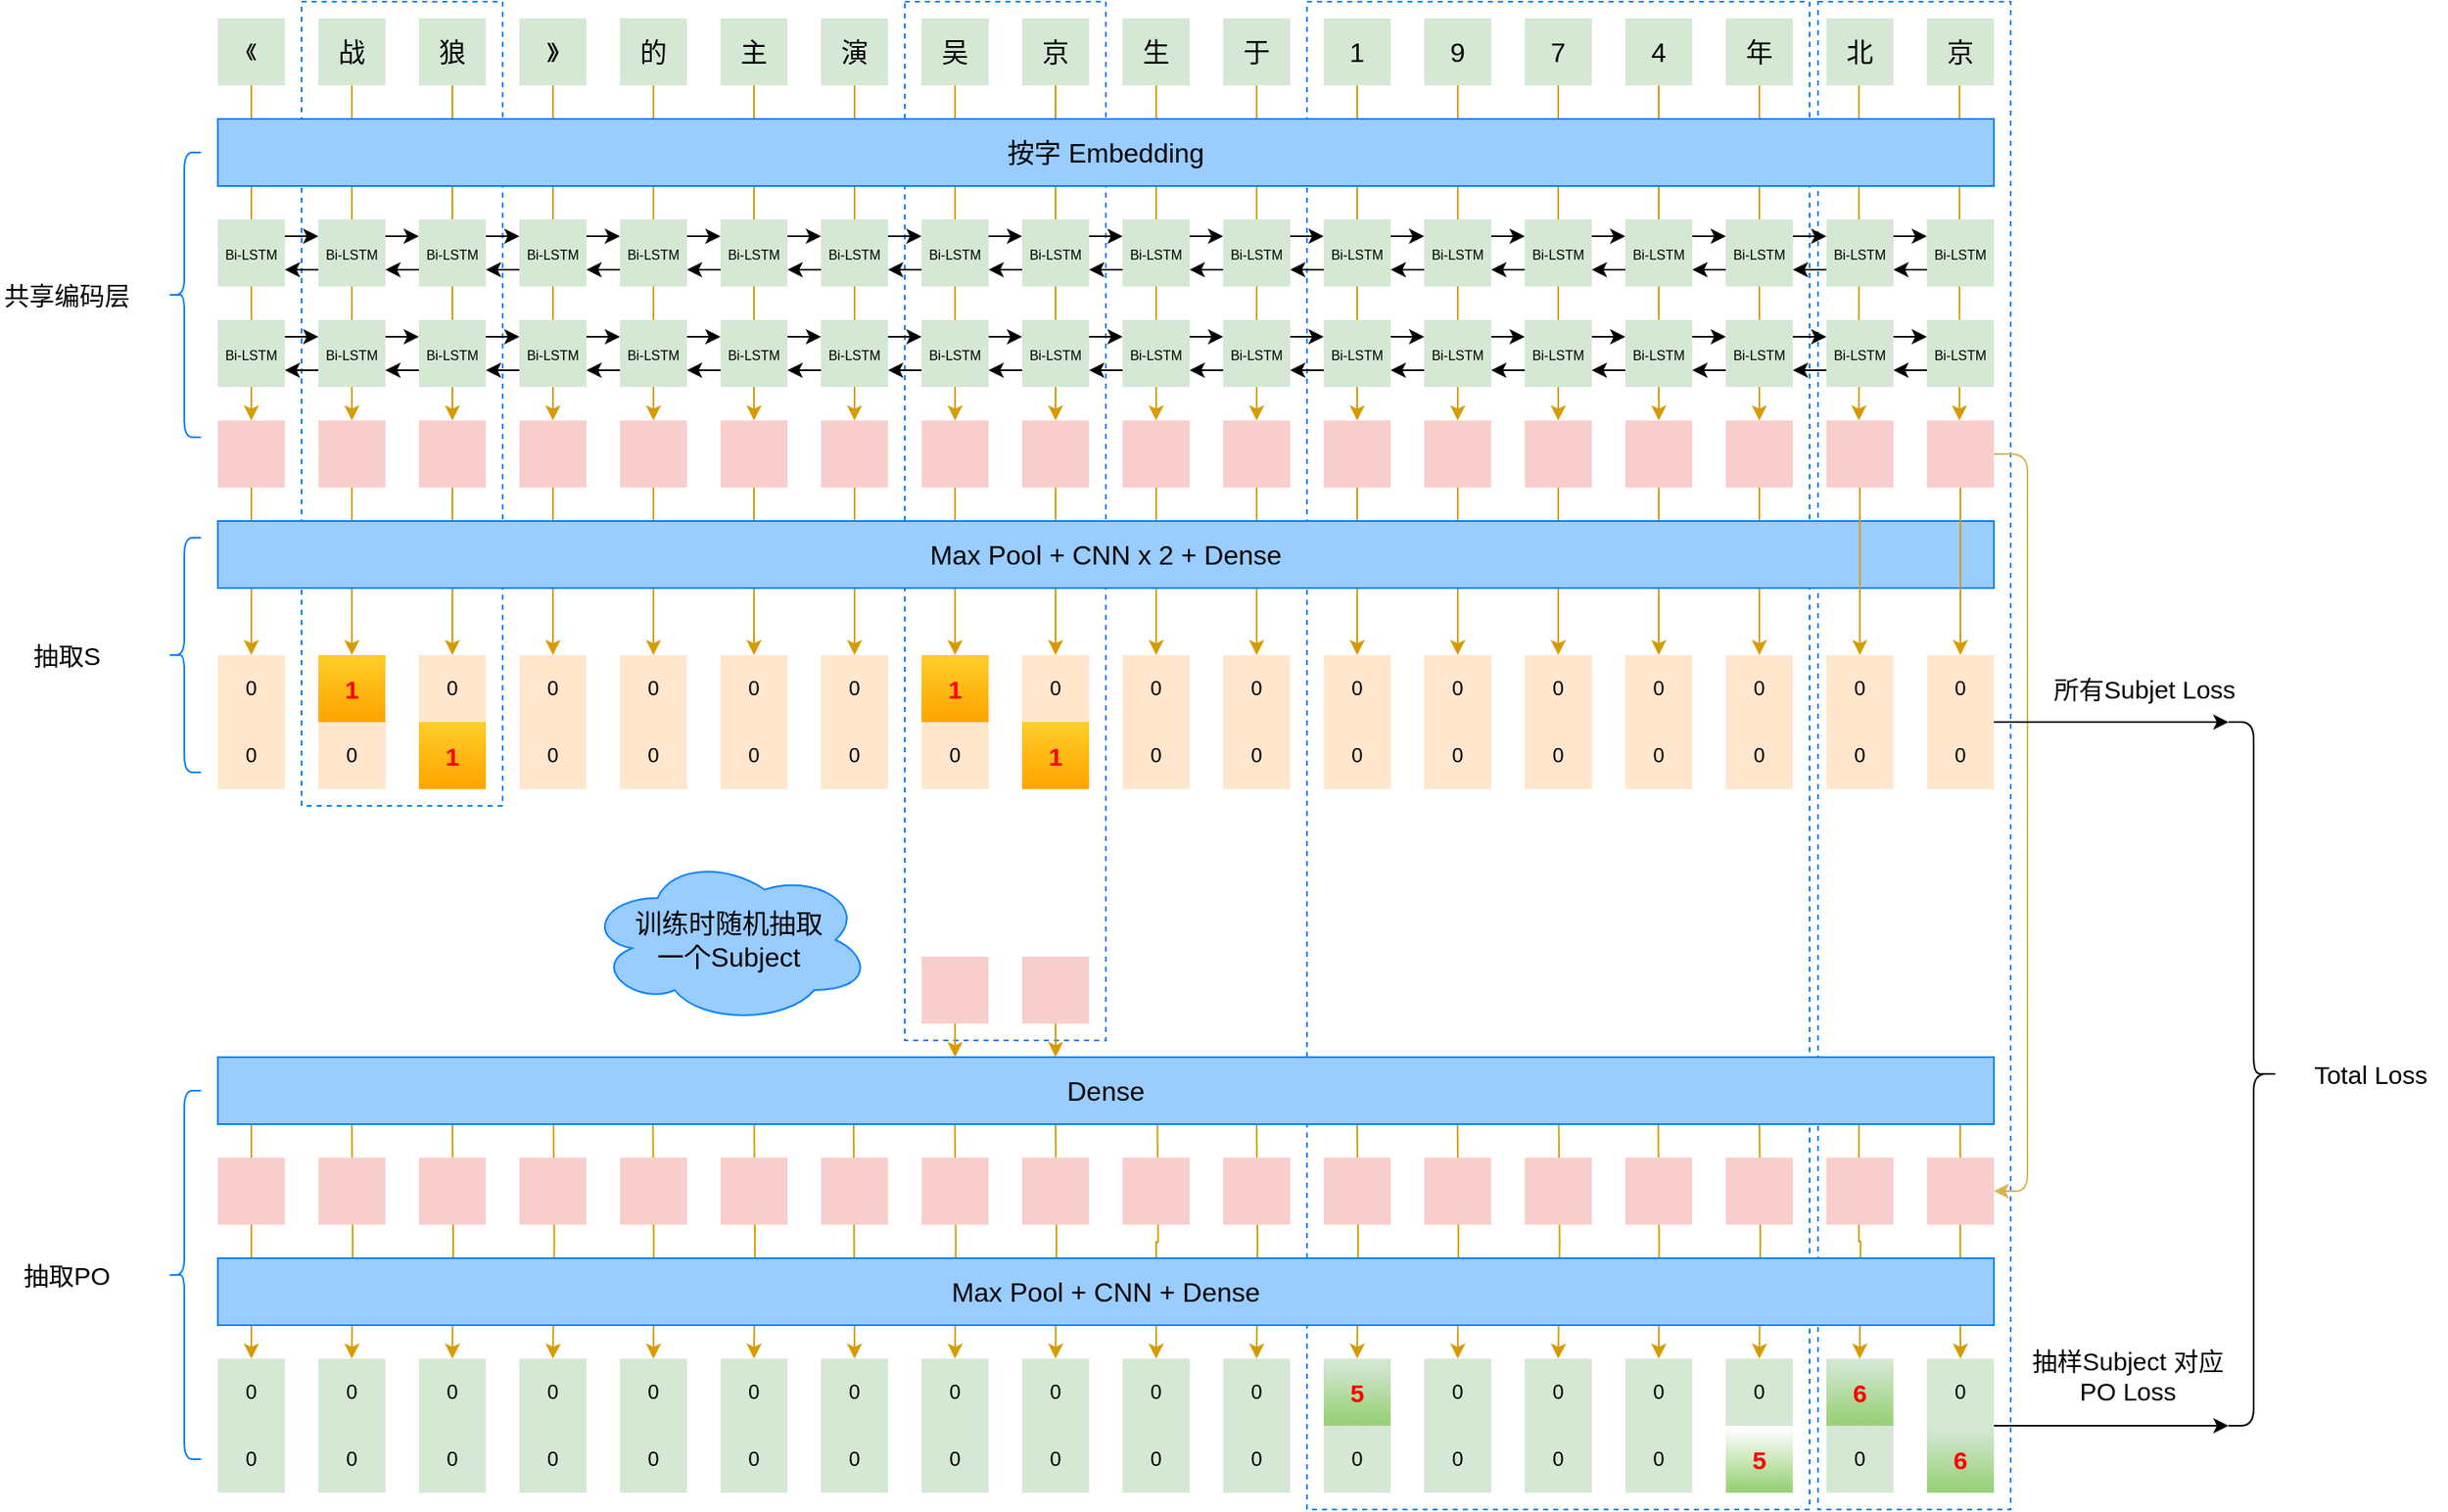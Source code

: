<mxfile version="14.4.2" type="github">
  <diagram id="eIv0W7jmToX0OtYS6w2h" name="Page-1">
    <mxGraphModel dx="1689" dy="891" grid="1" gridSize="10" guides="1" tooltips="1" connect="1" arrows="1" fold="1" page="1" pageScale="1" pageWidth="827" pageHeight="1169" math="0" shadow="0">
      <root>
        <mxCell id="0" />
        <mxCell id="1" parent="0" />
        <mxCell id="8VEoWzWvntJiqpH7d6k4-325" value="" style="rounded=0;whiteSpace=wrap;html=1;shadow=0;glass=0;sketch=0;strokeColor=#007FFF;gradientColor=none;dashed=1;fillColor=none;" parent="1" vertex="1">
          <mxGeometry x="1115" y="110" width="115" height="900" as="geometry" />
        </mxCell>
        <mxCell id="8VEoWzWvntJiqpH7d6k4-343" style="edgeStyle=orthogonalEdgeStyle;rounded=0;orthogonalLoop=1;jettySize=auto;html=1;fillColor=#ffe6cc;strokeColor=#d79b00;entryX=0.5;entryY=0;entryDx=0;entryDy=0;exitX=0.981;exitY=1.011;exitDx=0;exitDy=0;exitPerimeter=0;" parent="1" source="8VEoWzWvntJiqpH7d6k4-338" target="8VEoWzWvntJiqpH7d6k4-319" edge="1">
          <mxGeometry relative="1" as="geometry">
            <mxPoint x="1200" y="783" as="sourcePoint" />
            <mxPoint x="1149.94" y="930" as="targetPoint" />
          </mxGeometry>
        </mxCell>
        <mxCell id="8VEoWzWvntJiqpH7d6k4-342" style="edgeStyle=orthogonalEdgeStyle;rounded=0;orthogonalLoop=1;jettySize=auto;html=1;fillColor=#ffe6cc;strokeColor=#d79b00;entryX=0.5;entryY=0;entryDx=0;entryDy=0;exitX=0.924;exitY=1.004;exitDx=0;exitDy=0;exitPerimeter=0;" parent="1" source="8VEoWzWvntJiqpH7d6k4-338" edge="1">
          <mxGeometry relative="1" as="geometry">
            <mxPoint x="1140.02" y="780" as="sourcePoint" />
            <mxPoint x="1139.94" y="920" as="targetPoint" />
          </mxGeometry>
        </mxCell>
        <mxCell id="8VEoWzWvntJiqpH7d6k4-335" value="" style="endArrow=classic;html=1;fillColor=#ffe6cc;strokeColor=#d79b00;exitX=0.5;exitY=1;exitDx=0;exitDy=0;entryX=0.5;entryY=0;entryDx=0;entryDy=0;" parent="1" edge="1">
          <mxGeometry width="50" height="50" relative="1" as="geometry">
            <mxPoint x="1199.41" y="160" as="sourcePoint" />
            <mxPoint x="1199.41" y="360" as="targetPoint" />
          </mxGeometry>
        </mxCell>
        <mxCell id="8VEoWzWvntJiqpH7d6k4-334" value="" style="endArrow=classic;html=1;fillColor=#ffe6cc;strokeColor=#d79b00;exitX=0.5;exitY=1;exitDx=0;exitDy=0;entryX=0.5;entryY=0;entryDx=0;entryDy=0;" parent="1" edge="1">
          <mxGeometry width="50" height="50" relative="1" as="geometry">
            <mxPoint x="1139.41" y="160" as="sourcePoint" />
            <mxPoint x="1139.41" y="360" as="targetPoint" />
          </mxGeometry>
        </mxCell>
        <mxCell id="8VEoWzWvntJiqpH7d6k4-324" value="" style="rounded=0;whiteSpace=wrap;html=1;shadow=0;glass=0;sketch=0;strokeColor=#007FFF;gradientColor=none;dashed=1;fillColor=none;" parent="1" vertex="1">
          <mxGeometry x="810" y="110" width="300" height="900" as="geometry" />
        </mxCell>
        <mxCell id="8VEoWzWvntJiqpH7d6k4-99" value="" style="endArrow=classic;html=1;fillColor=#ffe6cc;strokeColor=#d79b00;exitX=0.5;exitY=1;exitDx=0;exitDy=0;entryX=0.5;entryY=0;entryDx=0;entryDy=0;" parent="1" source="aoWRR9x3uaTq7NgfMGxi-15" target="8VEoWzWvntJiqpH7d6k4-118" edge="1">
          <mxGeometry width="50" height="50" relative="1" as="geometry">
            <mxPoint x="710" y="440" as="sourcePoint" />
            <mxPoint x="794" y="510" as="targetPoint" />
          </mxGeometry>
        </mxCell>
        <mxCell id="8VEoWzWvntJiqpH7d6k4-100" value="" style="endArrow=classic;html=1;fillColor=#ffe6cc;strokeColor=#d79b00;exitX=0.5;exitY=1;exitDx=0;exitDy=0;entryX=0.5;entryY=0;entryDx=0;entryDy=0;" parent="1" source="aoWRR9x3uaTq7NgfMGxi-18" target="8VEoWzWvntJiqpH7d6k4-121" edge="1">
          <mxGeometry width="50" height="50" relative="1" as="geometry">
            <mxPoint x="980" y="410" as="sourcePoint" />
            <mxPoint x="1064" y="480" as="targetPoint" />
          </mxGeometry>
        </mxCell>
        <mxCell id="8VEoWzWvntJiqpH7d6k4-102" value="" style="endArrow=classic;html=1;fillColor=#ffe6cc;strokeColor=#d79b00;exitX=0.5;exitY=1;exitDx=0;exitDy=0;entryX=0.5;entryY=0;entryDx=0;entryDy=0;" parent="1" source="aoWRR9x3uaTq7NgfMGxi-17" target="8VEoWzWvntJiqpH7d6k4-120" edge="1">
          <mxGeometry width="50" height="50" relative="1" as="geometry">
            <mxPoint x="850" y="450" as="sourcePoint" />
            <mxPoint x="934" y="520" as="targetPoint" />
          </mxGeometry>
        </mxCell>
        <mxCell id="8VEoWzWvntJiqpH7d6k4-103" value="" style="endArrow=classic;html=1;fillColor=#ffe6cc;strokeColor=#d79b00;exitX=0.5;exitY=1;exitDx=0;exitDy=0;entryX=0.5;entryY=0;entryDx=0;entryDy=0;" parent="1" source="aoWRR9x3uaTq7NgfMGxi-16" target="8VEoWzWvntJiqpH7d6k4-119" edge="1">
          <mxGeometry width="50" height="50" relative="1" as="geometry">
            <mxPoint x="956" y="460" as="sourcePoint" />
            <mxPoint x="1040" y="530" as="targetPoint" />
          </mxGeometry>
        </mxCell>
        <mxCell id="8VEoWzWvntJiqpH7d6k4-104" value="" style="endArrow=classic;html=1;fillColor=#ffe6cc;strokeColor=#d79b00;exitX=0.5;exitY=1;exitDx=0;exitDy=0;entryX=0.5;entryY=0;entryDx=0;entryDy=0;" parent="1" source="aoWRR9x3uaTq7NgfMGxi-19" target="8VEoWzWvntJiqpH7d6k4-122" edge="1">
          <mxGeometry width="50" height="50" relative="1" as="geometry">
            <mxPoint x="900" y="420" as="sourcePoint" />
            <mxPoint x="984" y="490" as="targetPoint" />
          </mxGeometry>
        </mxCell>
        <mxCell id="8VEoWzWvntJiqpH7d6k4-323" value="" style="rounded=0;whiteSpace=wrap;html=1;shadow=0;glass=0;sketch=0;strokeColor=#007FFF;gradientColor=none;dashed=1;fillColor=none;" parent="1" vertex="1">
          <mxGeometry x="570" y="110" width="120" height="620" as="geometry" />
        </mxCell>
        <mxCell id="8VEoWzWvntJiqpH7d6k4-322" value="" style="rounded=0;whiteSpace=wrap;html=1;shadow=0;glass=0;sketch=0;strokeColor=#007FFF;gradientColor=none;dashed=1;fillColor=none;" parent="1" vertex="1">
          <mxGeometry x="210" y="110" width="120" height="480" as="geometry" />
        </mxCell>
        <mxCell id="8VEoWzWvntJiqpH7d6k4-286" style="edgeStyle=orthogonalEdgeStyle;rounded=0;orthogonalLoop=1;jettySize=auto;html=1;fillColor=#ffe6cc;strokeColor=#d79b00;entryX=0.5;entryY=0;entryDx=0;entryDy=0;" parent="1" target="8VEoWzWvntJiqpH7d6k4-261" edge="1">
          <mxGeometry relative="1" as="geometry">
            <mxPoint x="660" y="780" as="sourcePoint" />
            <mxPoint x="320" y="1000" as="targetPoint" />
          </mxGeometry>
        </mxCell>
        <mxCell id="8VEoWzWvntJiqpH7d6k4-287" style="edgeStyle=orthogonalEdgeStyle;rounded=0;orthogonalLoop=1;jettySize=auto;html=1;fillColor=#ffe6cc;strokeColor=#d79b00;exitX=0.529;exitY=0.995;exitDx=0;exitDy=0;exitPerimeter=0;" parent="1" target="8VEoWzWvntJiqpH7d6k4-263" edge="1">
          <mxGeometry relative="1" as="geometry">
            <mxPoint x="720.74" y="779.8" as="sourcePoint" />
            <mxPoint x="330" y="1010" as="targetPoint" />
          </mxGeometry>
        </mxCell>
        <mxCell id="8VEoWzWvntJiqpH7d6k4-288" style="edgeStyle=orthogonalEdgeStyle;rounded=0;orthogonalLoop=1;jettySize=auto;html=1;fillColor=#ffe6cc;strokeColor=#d79b00;entryX=0.5;entryY=0;entryDx=0;entryDy=0;" parent="1" target="8VEoWzWvntJiqpH7d6k4-265" edge="1">
          <mxGeometry relative="1" as="geometry">
            <mxPoint x="780" y="780" as="sourcePoint" />
            <mxPoint x="340" y="1020" as="targetPoint" />
          </mxGeometry>
        </mxCell>
        <mxCell id="8VEoWzWvntJiqpH7d6k4-289" style="edgeStyle=orthogonalEdgeStyle;rounded=0;orthogonalLoop=1;jettySize=auto;html=1;fillColor=#ffe6cc;strokeColor=#d79b00;" parent="1" target="8VEoWzWvntJiqpH7d6k4-267" edge="1">
          <mxGeometry relative="1" as="geometry">
            <mxPoint x="840" y="780" as="sourcePoint" />
            <mxPoint x="350" y="1030" as="targetPoint" />
          </mxGeometry>
        </mxCell>
        <mxCell id="8VEoWzWvntJiqpH7d6k4-290" style="edgeStyle=orthogonalEdgeStyle;rounded=0;orthogonalLoop=1;jettySize=auto;html=1;fillColor=#ffe6cc;strokeColor=#d79b00;exitX=0.698;exitY=1;exitDx=0;exitDy=0;exitPerimeter=0;" parent="1" target="8VEoWzWvntJiqpH7d6k4-269" edge="1">
          <mxGeometry relative="1" as="geometry">
            <mxPoint x="899.88" y="780" as="sourcePoint" />
            <mxPoint x="360" y="1040" as="targetPoint" />
          </mxGeometry>
        </mxCell>
        <mxCell id="8VEoWzWvntJiqpH7d6k4-291" style="edgeStyle=orthogonalEdgeStyle;rounded=0;orthogonalLoop=1;jettySize=auto;html=1;fillColor=#ffe6cc;strokeColor=#d79b00;entryX=0.5;entryY=0;entryDx=0;entryDy=0;exitX=0.755;exitY=0.996;exitDx=0;exitDy=0;exitPerimeter=0;" parent="1" target="8VEoWzWvntJiqpH7d6k4-271" edge="1">
          <mxGeometry relative="1" as="geometry">
            <mxPoint x="960.3" y="779.84" as="sourcePoint" />
            <mxPoint x="370" y="1050" as="targetPoint" />
          </mxGeometry>
        </mxCell>
        <mxCell id="8VEoWzWvntJiqpH7d6k4-292" style="edgeStyle=orthogonalEdgeStyle;rounded=0;orthogonalLoop=1;jettySize=auto;html=1;fillColor=#ffe6cc;strokeColor=#d79b00;entryX=0.5;entryY=0;entryDx=0;entryDy=0;exitX=0.811;exitY=0.996;exitDx=0;exitDy=0;exitPerimeter=0;" parent="1" target="8VEoWzWvntJiqpH7d6k4-273" edge="1">
          <mxGeometry relative="1" as="geometry">
            <mxPoint x="1019.66" y="779.84" as="sourcePoint" />
            <mxPoint x="380" y="1060" as="targetPoint" />
          </mxGeometry>
        </mxCell>
        <mxCell id="8VEoWzWvntJiqpH7d6k4-293" style="edgeStyle=orthogonalEdgeStyle;rounded=0;orthogonalLoop=1;jettySize=auto;html=1;fillColor=#ffe6cc;strokeColor=#d79b00;entryX=0.5;entryY=0;entryDx=0;entryDy=0;exitX=0.868;exitY=1;exitDx=0;exitDy=0;exitPerimeter=0;" parent="1" target="8VEoWzWvntJiqpH7d6k4-275" edge="1">
          <mxGeometry relative="1" as="geometry">
            <mxPoint x="1080.08" y="780" as="sourcePoint" />
            <mxPoint x="390" y="1070" as="targetPoint" />
          </mxGeometry>
        </mxCell>
        <mxCell id="8VEoWzWvntJiqpH7d6k4-276" style="edgeStyle=orthogonalEdgeStyle;rounded=0;orthogonalLoop=1;jettySize=auto;html=1;fillColor=#ffe6cc;strokeColor=#d79b00;entryX=0.5;entryY=0;entryDx=0;entryDy=0;" parent="1" target="8VEoWzWvntJiqpH7d6k4-247" edge="1">
          <mxGeometry relative="1" as="geometry">
            <mxPoint x="240" y="780" as="sourcePoint" />
            <mxPoint x="190" y="930" as="targetPoint" />
          </mxGeometry>
        </mxCell>
        <mxCell id="8VEoWzWvntJiqpH7d6k4-278" style="edgeStyle=orthogonalEdgeStyle;rounded=0;orthogonalLoop=1;jettySize=auto;html=1;fillColor=#ffe6cc;strokeColor=#d79b00;entryX=0.5;entryY=0;entryDx=0;entryDy=0;" parent="1" target="8VEoWzWvntJiqpH7d6k4-245" edge="1">
          <mxGeometry relative="1" as="geometry">
            <mxPoint x="180" y="780" as="sourcePoint" />
            <mxPoint x="250" y="930" as="targetPoint" />
            <Array as="points">
              <mxPoint x="180" y="782" />
            </Array>
          </mxGeometry>
        </mxCell>
        <mxCell id="8VEoWzWvntJiqpH7d6k4-279" style="edgeStyle=orthogonalEdgeStyle;rounded=0;orthogonalLoop=1;jettySize=auto;html=1;fillColor=#ffe6cc;strokeColor=#d79b00;entryX=0.5;entryY=0;entryDx=0;entryDy=0;" parent="1" target="8VEoWzWvntJiqpH7d6k4-249" edge="1">
          <mxGeometry relative="1" as="geometry">
            <mxPoint x="300" y="780" as="sourcePoint" />
            <mxPoint x="260" y="940" as="targetPoint" />
          </mxGeometry>
        </mxCell>
        <mxCell id="8VEoWzWvntJiqpH7d6k4-280" style="edgeStyle=orthogonalEdgeStyle;rounded=0;orthogonalLoop=1;jettySize=auto;html=1;fillColor=#ffe6cc;strokeColor=#d79b00;entryX=0.5;entryY=0;entryDx=0;entryDy=0;exitX=0.189;exitY=0.995;exitDx=0;exitDy=0;exitPerimeter=0;" parent="1" target="8VEoWzWvntJiqpH7d6k4-251" edge="1">
          <mxGeometry relative="1" as="geometry">
            <mxPoint x="360.34" y="779.8" as="sourcePoint" />
            <mxPoint x="270" y="950" as="targetPoint" />
          </mxGeometry>
        </mxCell>
        <mxCell id="8VEoWzWvntJiqpH7d6k4-281" style="edgeStyle=orthogonalEdgeStyle;rounded=0;orthogonalLoop=1;jettySize=auto;html=1;fillColor=#ffe6cc;strokeColor=#d79b00;exitX=0.245;exitY=0.995;exitDx=0;exitDy=0;exitPerimeter=0;" parent="1" target="8VEoWzWvntJiqpH7d6k4-253" edge="1">
          <mxGeometry relative="1" as="geometry">
            <mxPoint x="419.7" y="779.8" as="sourcePoint" />
            <mxPoint x="280" y="960" as="targetPoint" />
          </mxGeometry>
        </mxCell>
        <mxCell id="8VEoWzWvntJiqpH7d6k4-282" style="edgeStyle=orthogonalEdgeStyle;rounded=0;orthogonalLoop=1;jettySize=auto;html=1;fillColor=#ffe6cc;strokeColor=#d79b00;exitX=0.302;exitY=1.001;exitDx=0;exitDy=0;exitPerimeter=0;" parent="1" target="8VEoWzWvntJiqpH7d6k4-255" edge="1">
          <mxGeometry relative="1" as="geometry">
            <mxPoint x="480.12" y="780.04" as="sourcePoint" />
            <mxPoint x="290" y="970" as="targetPoint" />
          </mxGeometry>
        </mxCell>
        <mxCell id="8VEoWzWvntJiqpH7d6k4-283" style="edgeStyle=orthogonalEdgeStyle;rounded=0;orthogonalLoop=1;jettySize=auto;html=1;fillColor=#ffe6cc;strokeColor=#d79b00;entryX=0.5;entryY=0;entryDx=0;entryDy=0;exitX=0.358;exitY=0.995;exitDx=0;exitDy=0;exitPerimeter=0;" parent="1" target="8VEoWzWvntJiqpH7d6k4-257" edge="1">
          <mxGeometry relative="1" as="geometry">
            <mxPoint x="539.48" y="779.8" as="sourcePoint" />
            <mxPoint x="300" y="980" as="targetPoint" />
          </mxGeometry>
        </mxCell>
        <mxCell id="8VEoWzWvntJiqpH7d6k4-284" style="edgeStyle=orthogonalEdgeStyle;rounded=0;orthogonalLoop=1;jettySize=auto;html=1;fillColor=#ffe6cc;strokeColor=#d79b00;entryX=0.5;entryY=0;entryDx=0;entryDy=0;exitX=0.415;exitY=1.001;exitDx=0;exitDy=0;exitPerimeter=0;" parent="1" target="8VEoWzWvntJiqpH7d6k4-259" edge="1">
          <mxGeometry relative="1" as="geometry">
            <mxPoint x="599.9" y="780.04" as="sourcePoint" />
            <mxPoint x="310" y="990" as="targetPoint" />
          </mxGeometry>
        </mxCell>
        <mxCell id="8VEoWzWvntJiqpH7d6k4-188" style="edgeStyle=orthogonalEdgeStyle;rounded=0;orthogonalLoop=1;jettySize=auto;html=1;exitX=0.5;exitY=1;exitDx=0;exitDy=0;fillColor=#ffe6cc;strokeColor=#d79b00;entryX=0.5;entryY=0;entryDx=0;entryDy=0;" parent="1" source="8VEoWzWvntJiqpH7d6k4-141" target="8VEoWzWvntJiqpH7d6k4-161" edge="1">
          <mxGeometry relative="1" as="geometry">
            <mxPoint x="190" y="410" as="sourcePoint" />
            <mxPoint x="190" y="530" as="targetPoint" />
          </mxGeometry>
        </mxCell>
        <mxCell id="8VEoWzWvntJiqpH7d6k4-189" style="edgeStyle=orthogonalEdgeStyle;rounded=0;orthogonalLoop=1;jettySize=auto;html=1;fillColor=#ffe6cc;strokeColor=#d79b00;" parent="1" source="8VEoWzWvntJiqpH7d6k4-142" target="8VEoWzWvntJiqpH7d6k4-162" edge="1">
          <mxGeometry relative="1" as="geometry">
            <mxPoint x="200" y="420" as="sourcePoint" />
            <mxPoint x="200" y="540" as="targetPoint" />
            <Array as="points" />
          </mxGeometry>
        </mxCell>
        <mxCell id="8VEoWzWvntJiqpH7d6k4-190" style="edgeStyle=orthogonalEdgeStyle;rounded=0;orthogonalLoop=1;jettySize=auto;html=1;exitX=0.5;exitY=1;exitDx=0;exitDy=0;fillColor=#ffe6cc;strokeColor=#d79b00;" parent="1" source="8VEoWzWvntJiqpH7d6k4-143" target="8VEoWzWvntJiqpH7d6k4-163" edge="1">
          <mxGeometry relative="1" as="geometry">
            <mxPoint x="210" y="430" as="sourcePoint" />
            <mxPoint x="210" y="550" as="targetPoint" />
          </mxGeometry>
        </mxCell>
        <mxCell id="8VEoWzWvntJiqpH7d6k4-191" style="edgeStyle=orthogonalEdgeStyle;rounded=0;orthogonalLoop=1;jettySize=auto;html=1;exitX=0.5;exitY=1;exitDx=0;exitDy=0;fillColor=#ffe6cc;strokeColor=#d79b00;entryX=0.5;entryY=0;entryDx=0;entryDy=0;" parent="1" source="8VEoWzWvntJiqpH7d6k4-123" target="8VEoWzWvntJiqpH7d6k4-164" edge="1">
          <mxGeometry relative="1" as="geometry">
            <mxPoint x="220" y="440" as="sourcePoint" />
            <mxPoint x="220" y="560" as="targetPoint" />
          </mxGeometry>
        </mxCell>
        <mxCell id="8VEoWzWvntJiqpH7d6k4-192" style="edgeStyle=orthogonalEdgeStyle;rounded=0;orthogonalLoop=1;jettySize=auto;html=1;exitX=0.5;exitY=1;exitDx=0;exitDy=0;fillColor=#ffe6cc;strokeColor=#d79b00;" parent="1" source="8VEoWzWvntJiqpH7d6k4-112" target="8VEoWzWvntJiqpH7d6k4-165" edge="1">
          <mxGeometry relative="1" as="geometry">
            <mxPoint x="230" y="450" as="sourcePoint" />
            <mxPoint x="230" y="570" as="targetPoint" />
          </mxGeometry>
        </mxCell>
        <mxCell id="8VEoWzWvntJiqpH7d6k4-193" style="edgeStyle=orthogonalEdgeStyle;rounded=0;orthogonalLoop=1;jettySize=auto;html=1;exitX=0.5;exitY=1;exitDx=0;exitDy=0;fillColor=#ffe6cc;strokeColor=#d79b00;entryX=0.5;entryY=0;entryDx=0;entryDy=0;" parent="1" source="8VEoWzWvntJiqpH7d6k4-113" target="8VEoWzWvntJiqpH7d6k4-166" edge="1">
          <mxGeometry relative="1" as="geometry">
            <mxPoint x="240" y="460" as="sourcePoint" />
            <mxPoint x="240" y="580" as="targetPoint" />
          </mxGeometry>
        </mxCell>
        <mxCell id="8VEoWzWvntJiqpH7d6k4-194" style="edgeStyle=orthogonalEdgeStyle;rounded=0;orthogonalLoop=1;jettySize=auto;html=1;exitX=0.5;exitY=1;exitDx=0;exitDy=0;fillColor=#ffe6cc;strokeColor=#d79b00;entryX=0.5;entryY=0;entryDx=0;entryDy=0;" parent="1" source="8VEoWzWvntJiqpH7d6k4-114" target="8VEoWzWvntJiqpH7d6k4-167" edge="1">
          <mxGeometry relative="1" as="geometry">
            <mxPoint x="250" y="470" as="sourcePoint" />
            <mxPoint x="250" y="590" as="targetPoint" />
          </mxGeometry>
        </mxCell>
        <mxCell id="8VEoWzWvntJiqpH7d6k4-195" style="edgeStyle=orthogonalEdgeStyle;rounded=0;orthogonalLoop=1;jettySize=auto;html=1;exitX=0.5;exitY=1;exitDx=0;exitDy=0;fillColor=#ffe6cc;strokeColor=#d79b00;" parent="1" source="8VEoWzWvntJiqpH7d6k4-115" target="8VEoWzWvntJiqpH7d6k4-168" edge="1">
          <mxGeometry relative="1" as="geometry">
            <mxPoint x="260" y="480" as="sourcePoint" />
            <mxPoint x="260" y="600" as="targetPoint" />
          </mxGeometry>
        </mxCell>
        <mxCell id="8VEoWzWvntJiqpH7d6k4-196" style="edgeStyle=orthogonalEdgeStyle;rounded=0;orthogonalLoop=1;jettySize=auto;html=1;exitX=0.5;exitY=1;exitDx=0;exitDy=0;fillColor=#ffe6cc;strokeColor=#d79b00;entryX=0.5;entryY=0;entryDx=0;entryDy=0;" parent="1" source="8VEoWzWvntJiqpH7d6k4-116" target="8VEoWzWvntJiqpH7d6k4-169" edge="1">
          <mxGeometry relative="1" as="geometry">
            <mxPoint x="270" y="490" as="sourcePoint" />
            <mxPoint x="270" y="610" as="targetPoint" />
          </mxGeometry>
        </mxCell>
        <mxCell id="8VEoWzWvntJiqpH7d6k4-197" style="edgeStyle=orthogonalEdgeStyle;rounded=0;orthogonalLoop=1;jettySize=auto;html=1;exitX=0.5;exitY=1;exitDx=0;exitDy=0;fillColor=#ffe6cc;strokeColor=#d79b00;entryX=0.5;entryY=0;entryDx=0;entryDy=0;" parent="1" source="8VEoWzWvntJiqpH7d6k4-117" target="8VEoWzWvntJiqpH7d6k4-170" edge="1">
          <mxGeometry relative="1" as="geometry">
            <mxPoint x="280" y="500" as="sourcePoint" />
            <mxPoint x="280" y="620" as="targetPoint" />
          </mxGeometry>
        </mxCell>
        <mxCell id="8VEoWzWvntJiqpH7d6k4-198" style="edgeStyle=orthogonalEdgeStyle;rounded=0;orthogonalLoop=1;jettySize=auto;html=1;exitX=0.5;exitY=1;exitDx=0;exitDy=0;fillColor=#ffe6cc;strokeColor=#d79b00;" parent="1" source="8VEoWzWvntJiqpH7d6k4-118" target="8VEoWzWvntJiqpH7d6k4-150" edge="1">
          <mxGeometry relative="1" as="geometry">
            <mxPoint x="290" y="510" as="sourcePoint" />
            <mxPoint x="290" y="630" as="targetPoint" />
          </mxGeometry>
        </mxCell>
        <mxCell id="8VEoWzWvntJiqpH7d6k4-199" style="edgeStyle=orthogonalEdgeStyle;rounded=0;orthogonalLoop=1;jettySize=auto;html=1;exitX=0.5;exitY=1;exitDx=0;exitDy=0;fillColor=#ffe6cc;strokeColor=#d79b00;" parent="1" source="8VEoWzWvntJiqpH7d6k4-120" target="8VEoWzWvntJiqpH7d6k4-152" edge="1">
          <mxGeometry relative="1" as="geometry">
            <mxPoint x="300" y="520" as="sourcePoint" />
            <mxPoint x="300" y="640" as="targetPoint" />
          </mxGeometry>
        </mxCell>
        <mxCell id="8VEoWzWvntJiqpH7d6k4-200" style="edgeStyle=orthogonalEdgeStyle;rounded=0;orthogonalLoop=1;jettySize=auto;html=1;exitX=0.5;exitY=1;exitDx=0;exitDy=0;fillColor=#ffe6cc;strokeColor=#d79b00;entryX=0.5;entryY=0;entryDx=0;entryDy=0;" parent="1" source="8VEoWzWvntJiqpH7d6k4-119" target="8VEoWzWvntJiqpH7d6k4-151" edge="1">
          <mxGeometry relative="1" as="geometry">
            <mxPoint x="310" y="530" as="sourcePoint" />
            <mxPoint x="960" y="520" as="targetPoint" />
          </mxGeometry>
        </mxCell>
        <mxCell id="8VEoWzWvntJiqpH7d6k4-201" style="edgeStyle=orthogonalEdgeStyle;rounded=0;orthogonalLoop=1;jettySize=auto;html=1;exitX=0.5;exitY=1;exitDx=0;exitDy=0;fillColor=#ffe6cc;strokeColor=#d79b00;entryX=0.5;entryY=0;entryDx=0;entryDy=0;" parent="1" source="8VEoWzWvntJiqpH7d6k4-121" target="8VEoWzWvntJiqpH7d6k4-153" edge="1">
          <mxGeometry relative="1" as="geometry">
            <mxPoint x="320" y="540" as="sourcePoint" />
            <mxPoint x="1020" y="520" as="targetPoint" />
          </mxGeometry>
        </mxCell>
        <mxCell id="8VEoWzWvntJiqpH7d6k4-202" style="edgeStyle=orthogonalEdgeStyle;rounded=0;orthogonalLoop=1;jettySize=auto;html=1;exitX=0.5;exitY=1;exitDx=0;exitDy=0;fillColor=#ffe6cc;strokeColor=#d79b00;entryX=0.5;entryY=0;entryDx=0;entryDy=0;" parent="1" source="8VEoWzWvntJiqpH7d6k4-122" target="8VEoWzWvntJiqpH7d6k4-154" edge="1">
          <mxGeometry relative="1" as="geometry">
            <mxPoint x="330" y="550" as="sourcePoint" />
            <mxPoint x="1080" y="520" as="targetPoint" />
          </mxGeometry>
        </mxCell>
        <mxCell id="8VEoWzWvntJiqpH7d6k4-187" style="edgeStyle=orthogonalEdgeStyle;rounded=0;orthogonalLoop=1;jettySize=auto;html=1;exitX=0.5;exitY=1;exitDx=0;exitDy=0;fillColor=#ffe6cc;strokeColor=#d79b00;entryX=0.5;entryY=0;entryDx=0;entryDy=0;" parent="1" source="8VEoWzWvntJiqpH7d6k4-140" target="8VEoWzWvntJiqpH7d6k4-160" edge="1">
          <mxGeometry relative="1" as="geometry">
            <mxPoint x="190" y="170" as="sourcePoint" />
            <mxPoint x="190" y="370" as="targetPoint" />
          </mxGeometry>
        </mxCell>
        <mxCell id="8VEoWzWvntJiqpH7d6k4-90" value="" style="endArrow=classic;html=1;fillColor=#ffe6cc;strokeColor=#d79b00;exitX=0.5;exitY=1;exitDx=0;exitDy=0;entryX=0.5;entryY=0;entryDx=0;entryDy=0;" parent="1" source="aoWRR9x3uaTq7NgfMGxi-12" target="8VEoWzWvntJiqpH7d6k4-115" edge="1">
          <mxGeometry width="50" height="50" relative="1" as="geometry">
            <mxPoint x="330" y="410" as="sourcePoint" />
            <mxPoint x="414" y="480" as="targetPoint" />
          </mxGeometry>
        </mxCell>
        <mxCell id="8VEoWzWvntJiqpH7d6k4-101" value="" style="endArrow=classic;html=1;fillColor=#ffe6cc;strokeColor=#d79b00;exitX=0.5;exitY=1;exitDx=0;exitDy=0;entryX=0.5;entryY=0;entryDx=0;entryDy=0;" parent="1" source="aoWRR9x3uaTq7NgfMGxi-14" target="8VEoWzWvntJiqpH7d6k4-117" edge="1">
          <mxGeometry width="50" height="50" relative="1" as="geometry">
            <mxPoint x="716" y="450" as="sourcePoint" />
            <mxPoint x="800" y="520" as="targetPoint" />
          </mxGeometry>
        </mxCell>
        <mxCell id="8VEoWzWvntJiqpH7d6k4-105" value="" style="endArrow=classic;html=1;fillColor=#ffe6cc;strokeColor=#d79b00;exitX=0.5;exitY=1;exitDx=0;exitDy=0;entryX=0.5;entryY=0;entryDx=0;entryDy=0;" parent="1" source="aoWRR9x3uaTq7NgfMGxi-13" target="8VEoWzWvntJiqpH7d6k4-116" edge="1">
          <mxGeometry width="50" height="50" relative="1" as="geometry">
            <mxPoint x="716" y="430" as="sourcePoint" />
            <mxPoint x="800" y="500" as="targetPoint" />
          </mxGeometry>
        </mxCell>
        <mxCell id="8VEoWzWvntJiqpH7d6k4-91" value="" style="endArrow=classic;html=1;fillColor=#ffe6cc;strokeColor=#d79b00;exitX=0.5;exitY=1;exitDx=0;exitDy=0;entryX=0.5;entryY=0;entryDx=0;entryDy=0;" parent="1" source="aoWRR9x3uaTq7NgfMGxi-9" target="8VEoWzWvntJiqpH7d6k4-112" edge="1">
          <mxGeometry width="50" height="50" relative="1" as="geometry">
            <mxPoint x="500" y="420" as="sourcePoint" />
            <mxPoint x="584" y="490" as="targetPoint" />
          </mxGeometry>
        </mxCell>
        <mxCell id="8VEoWzWvntJiqpH7d6k4-92" value="" style="endArrow=classic;html=1;fillColor=#ffe6cc;strokeColor=#d79b00;entryX=0.5;entryY=0;entryDx=0;entryDy=0;" parent="1" source="aoWRR9x3uaTq7NgfMGxi-11" target="8VEoWzWvntJiqpH7d6k4-114" edge="1">
          <mxGeometry width="50" height="50" relative="1" as="geometry">
            <mxPoint x="640" y="490" as="sourcePoint" />
            <mxPoint x="724" y="560" as="targetPoint" />
          </mxGeometry>
        </mxCell>
        <mxCell id="8VEoWzWvntJiqpH7d6k4-93" value="" style="endArrow=classic;html=1;fillColor=#ffe6cc;strokeColor=#d79b00;exitX=0.5;exitY=1;exitDx=0;exitDy=0;entryX=0.5;entryY=0;entryDx=0;entryDy=0;" parent="1" source="aoWRR9x3uaTq7NgfMGxi-10" target="8VEoWzWvntJiqpH7d6k4-113" edge="1">
          <mxGeometry width="50" height="50" relative="1" as="geometry">
            <mxPoint x="690" y="460" as="sourcePoint" />
            <mxPoint x="774" y="530" as="targetPoint" />
          </mxGeometry>
        </mxCell>
        <mxCell id="8VEoWzWvntJiqpH7d6k4-94" value="" style="endArrow=classic;html=1;fillColor=#ffe6cc;strokeColor=#d79b00;exitX=0.5;exitY=1;exitDx=0;exitDy=0;entryX=0.5;entryY=0;entryDx=0;entryDy=0;" parent="1" source="aoWRR9x3uaTq7NgfMGxi-20" target="8VEoWzWvntJiqpH7d6k4-123" edge="1">
          <mxGeometry width="50" height="50" relative="1" as="geometry">
            <mxPoint x="640" y="440" as="sourcePoint" />
            <mxPoint x="724" y="510" as="targetPoint" />
          </mxGeometry>
        </mxCell>
        <mxCell id="8VEoWzWvntJiqpH7d6k4-95" value="" style="endArrow=classic;html=1;fillColor=#ffe6cc;strokeColor=#d79b00;exitX=0.5;exitY=1;exitDx=0;exitDy=0;entryX=0.5;entryY=0;entryDx=0;entryDy=0;" parent="1" source="aoWRR9x3uaTq7NgfMGxi-8" target="8VEoWzWvntJiqpH7d6k4-111" edge="1">
          <mxGeometry width="50" height="50" relative="1" as="geometry">
            <mxPoint x="596" y="430" as="sourcePoint" />
            <mxPoint x="680" y="500" as="targetPoint" />
          </mxGeometry>
        </mxCell>
        <mxCell id="8VEoWzWvntJiqpH7d6k4-96" value="" style="endArrow=classic;html=1;fillColor=#ffe6cc;strokeColor=#d79b00;exitX=0.5;exitY=1;exitDx=0;exitDy=0;entryX=0.5;entryY=0;entryDx=0;entryDy=0;" parent="1" source="aoWRR9x3uaTq7NgfMGxi-7" target="8VEoWzWvntJiqpH7d6k4-110" edge="1">
          <mxGeometry width="50" height="50" relative="1" as="geometry">
            <mxPoint x="620" y="430" as="sourcePoint" />
            <mxPoint x="704" y="500" as="targetPoint" />
          </mxGeometry>
        </mxCell>
        <mxCell id="8VEoWzWvntJiqpH7d6k4-97" value="" style="endArrow=classic;html=1;fillColor=#ffe6cc;strokeColor=#d79b00;exitX=0.5;exitY=1;exitDx=0;exitDy=0;entryX=0.5;entryY=0;entryDx=0;entryDy=0;" parent="1" source="aoWRR9x3uaTq7NgfMGxi-6" target="8VEoWzWvntJiqpH7d6k4-109" edge="1">
          <mxGeometry width="50" height="50" relative="1" as="geometry">
            <mxPoint x="656" y="420" as="sourcePoint" />
            <mxPoint x="740" y="490" as="targetPoint" />
          </mxGeometry>
        </mxCell>
        <mxCell id="8VEoWzWvntJiqpH7d6k4-88" style="edgeStyle=orthogonalEdgeStyle;rounded=0;orthogonalLoop=1;jettySize=auto;html=1;exitX=0.5;exitY=1;exitDx=0;exitDy=0;fillColor=#ffe6cc;strokeColor=#d79b00;" parent="1" source="aoWRR9x3uaTq7NgfMGxi-2" target="8VEoWzWvntJiqpH7d6k4-108" edge="1">
          <mxGeometry relative="1" as="geometry" />
        </mxCell>
        <mxCell id="aoWRR9x3uaTq7NgfMGxi-2" value="&lt;font style=&quot;font-size: 14px&quot;&gt;《&lt;/font&gt;" style="shape=ext;double=1;rounded=0;whiteSpace=wrap;html=1;fillColor=#d5e8d4;strokeColor=none;" parent="1" vertex="1">
          <mxGeometry x="160" y="120" width="40" height="40" as="geometry" />
        </mxCell>
        <mxCell id="aoWRR9x3uaTq7NgfMGxi-6" value="&lt;font style=&quot;font-size: 16px&quot;&gt;战&lt;/font&gt;" style="shape=ext;double=1;rounded=0;whiteSpace=wrap;html=1;fillColor=#d5e8d4;strokeColor=none;" parent="1" vertex="1">
          <mxGeometry x="220" y="120" width="40" height="40" as="geometry" />
        </mxCell>
        <mxCell id="aoWRR9x3uaTq7NgfMGxi-7" value="&lt;font style=&quot;font-size: 16px&quot;&gt;狼&lt;/font&gt;" style="shape=ext;double=1;rounded=0;whiteSpace=wrap;html=1;fillColor=#d5e8d4;strokeColor=none;" parent="1" vertex="1">
          <mxGeometry x="280" y="120" width="40" height="40" as="geometry" />
        </mxCell>
        <mxCell id="aoWRR9x3uaTq7NgfMGxi-8" value="&lt;font style=&quot;font-size: 16px&quot;&gt;》&lt;/font&gt;" style="shape=ext;double=1;rounded=0;whiteSpace=wrap;html=1;fillColor=#d5e8d4;strokeColor=none;" parent="1" vertex="1">
          <mxGeometry x="340" y="120" width="40" height="40" as="geometry" />
        </mxCell>
        <mxCell id="aoWRR9x3uaTq7NgfMGxi-9" value="&lt;font style=&quot;font-size: 16px&quot;&gt;主&lt;/font&gt;" style="shape=ext;double=1;rounded=0;whiteSpace=wrap;html=1;fillColor=#d5e8d4;strokeColor=none;" parent="1" vertex="1">
          <mxGeometry x="460" y="120" width="40" height="40" as="geometry" />
        </mxCell>
        <mxCell id="aoWRR9x3uaTq7NgfMGxi-10" value="&lt;font style=&quot;font-size: 16px&quot;&gt;演&lt;/font&gt;" style="shape=ext;double=1;rounded=0;whiteSpace=wrap;html=1;fillColor=#d5e8d4;strokeColor=none;" parent="1" vertex="1">
          <mxGeometry x="520" y="120" width="40" height="40" as="geometry" />
        </mxCell>
        <mxCell id="aoWRR9x3uaTq7NgfMGxi-11" value="&lt;font style=&quot;font-size: 16px&quot;&gt;吴&lt;/font&gt;" style="shape=ext;double=1;rounded=0;whiteSpace=wrap;html=1;fillColor=#d5e8d4;strokeColor=none;" parent="1" vertex="1">
          <mxGeometry x="580" y="120" width="40" height="40" as="geometry" />
        </mxCell>
        <mxCell id="aoWRR9x3uaTq7NgfMGxi-12" value="&lt;font style=&quot;font-size: 16px&quot;&gt;京&lt;/font&gt;" style="shape=ext;double=1;rounded=0;whiteSpace=wrap;html=1;fillColor=#d5e8d4;strokeColor=none;" parent="1" vertex="1">
          <mxGeometry x="640" y="120" width="40" height="40" as="geometry" />
        </mxCell>
        <mxCell id="aoWRR9x3uaTq7NgfMGxi-13" value="&lt;font style=&quot;font-size: 16px&quot;&gt;生&lt;/font&gt;" style="shape=ext;double=1;rounded=0;whiteSpace=wrap;html=1;fillColor=#d5e8d4;strokeColor=none;" parent="1" vertex="1">
          <mxGeometry x="700" y="120" width="40" height="40" as="geometry" />
        </mxCell>
        <mxCell id="aoWRR9x3uaTq7NgfMGxi-14" value="&lt;font style=&quot;font-size: 16px&quot;&gt;于&lt;/font&gt;" style="shape=ext;double=1;rounded=0;whiteSpace=wrap;html=1;fillColor=#d5e8d4;strokeColor=none;" parent="1" vertex="1">
          <mxGeometry x="760" y="120" width="40" height="40" as="geometry" />
        </mxCell>
        <mxCell id="aoWRR9x3uaTq7NgfMGxi-15" value="&lt;font style=&quot;font-size: 16px&quot;&gt;1&lt;/font&gt;" style="shape=ext;double=1;rounded=0;whiteSpace=wrap;html=1;fillColor=#d5e8d4;strokeColor=none;" parent="1" vertex="1">
          <mxGeometry x="820" y="120" width="40" height="40" as="geometry" />
        </mxCell>
        <mxCell id="aoWRR9x3uaTq7NgfMGxi-16" value="&lt;font style=&quot;font-size: 16px&quot;&gt;7&lt;/font&gt;" style="shape=ext;double=1;rounded=0;whiteSpace=wrap;html=1;fillColor=#d5e8d4;strokeColor=none;" parent="1" vertex="1">
          <mxGeometry x="940" y="120" width="40" height="40" as="geometry" />
        </mxCell>
        <mxCell id="aoWRR9x3uaTq7NgfMGxi-17" value="&lt;font style=&quot;font-size: 16px&quot;&gt;9&lt;/font&gt;" style="shape=ext;double=1;rounded=0;whiteSpace=wrap;html=1;fillColor=#d5e8d4;strokeColor=none;" parent="1" vertex="1">
          <mxGeometry x="880" y="120" width="40" height="40" as="geometry" />
        </mxCell>
        <mxCell id="aoWRR9x3uaTq7NgfMGxi-18" value="&lt;font style=&quot;font-size: 16px&quot;&gt;4&lt;/font&gt;" style="shape=ext;double=1;rounded=0;whiteSpace=wrap;html=1;fillColor=#d5e8d4;strokeColor=none;" parent="1" vertex="1">
          <mxGeometry x="1000" y="120" width="40" height="40" as="geometry" />
        </mxCell>
        <mxCell id="aoWRR9x3uaTq7NgfMGxi-19" value="&lt;font style=&quot;font-size: 16px&quot;&gt;年&lt;/font&gt;" style="shape=ext;double=1;rounded=0;whiteSpace=wrap;html=1;fillColor=#d5e8d4;strokeColor=none;" parent="1" vertex="1">
          <mxGeometry x="1060" y="120" width="40" height="40" as="geometry" />
        </mxCell>
        <mxCell id="aoWRR9x3uaTq7NgfMGxi-20" value="&lt;font style=&quot;font-size: 16px&quot;&gt;的&lt;/font&gt;" style="shape=ext;double=1;rounded=0;whiteSpace=wrap;html=1;fillColor=#d5e8d4;strokeColor=none;" parent="1" vertex="1">
          <mxGeometry x="400" y="120" width="40" height="40" as="geometry" />
        </mxCell>
        <mxCell id="8VEoWzWvntJiqpH7d6k4-2" style="edgeStyle=orthogonalEdgeStyle;rounded=0;orthogonalLoop=1;jettySize=auto;html=1;exitX=1;exitY=0.25;exitDx=0;exitDy=0;entryX=0;entryY=0.25;entryDx=0;entryDy=0;" parent="1" source="aoWRR9x3uaTq7NgfMGxi-21" edge="1">
          <mxGeometry relative="1" as="geometry">
            <mxPoint x="220" y="250" as="targetPoint" />
          </mxGeometry>
        </mxCell>
        <mxCell id="aoWRR9x3uaTq7NgfMGxi-21" value="&lt;font style=&quot;font-size: 8px&quot;&gt;Bi-LSTM&lt;/font&gt;" style="shape=ext;double=1;rounded=0;whiteSpace=wrap;html=1;fillColor=#d5e8d4;strokeColor=none;" parent="1" vertex="1">
          <mxGeometry x="160" y="240" width="40" height="40" as="geometry" />
        </mxCell>
        <mxCell id="aoWRR9x3uaTq7NgfMGxi-25" value="&lt;span style=&quot;font-size: 8px&quot;&gt;Bi-LSTM&lt;/span&gt;" style="shape=ext;double=1;rounded=0;whiteSpace=wrap;html=1;fillColor=#d5e8d4;strokeColor=none;" parent="1" vertex="1">
          <mxGeometry x="460" y="240" width="40" height="40" as="geometry" />
        </mxCell>
        <mxCell id="aoWRR9x3uaTq7NgfMGxi-26" value="&lt;span style=&quot;font-size: 8px&quot;&gt;Bi-LSTM&lt;/span&gt;" style="shape=ext;double=1;rounded=0;whiteSpace=wrap;html=1;fillColor=#d5e8d4;strokeColor=none;" parent="1" vertex="1">
          <mxGeometry x="520" y="240" width="40" height="40" as="geometry" />
        </mxCell>
        <mxCell id="aoWRR9x3uaTq7NgfMGxi-27" value="&lt;span style=&quot;font-size: 8px&quot;&gt;Bi-LSTM&lt;/span&gt;" style="shape=ext;double=1;rounded=0;whiteSpace=wrap;html=1;fillColor=#d5e8d4;strokeColor=none;" parent="1" vertex="1">
          <mxGeometry x="580" y="240" width="40" height="40" as="geometry" />
        </mxCell>
        <mxCell id="aoWRR9x3uaTq7NgfMGxi-28" value="&lt;span style=&quot;font-size: 8px&quot;&gt;Bi-LSTM&lt;/span&gt;" style="shape=ext;double=1;rounded=0;whiteSpace=wrap;html=1;fillColor=#d5e8d4;strokeColor=none;" parent="1" vertex="1">
          <mxGeometry x="640" y="240" width="40" height="40" as="geometry" />
        </mxCell>
        <mxCell id="aoWRR9x3uaTq7NgfMGxi-29" value="&lt;span style=&quot;font-size: 8px&quot;&gt;Bi-LSTM&lt;/span&gt;" style="shape=ext;double=1;rounded=0;whiteSpace=wrap;html=1;fillColor=#d5e8d4;strokeColor=none;" parent="1" vertex="1">
          <mxGeometry x="700" y="240" width="40" height="40" as="geometry" />
        </mxCell>
        <mxCell id="aoWRR9x3uaTq7NgfMGxi-30" value="&lt;span style=&quot;font-size: 8px&quot;&gt;Bi-LSTM&lt;/span&gt;" style="shape=ext;double=1;rounded=0;whiteSpace=wrap;html=1;fillColor=#d5e8d4;strokeColor=none;" parent="1" vertex="1">
          <mxGeometry x="760" y="240" width="40" height="40" as="geometry" />
        </mxCell>
        <mxCell id="aoWRR9x3uaTq7NgfMGxi-31" value="&lt;span style=&quot;font-size: 8px&quot;&gt;Bi-LSTM&lt;/span&gt;" style="shape=ext;double=1;rounded=0;whiteSpace=wrap;html=1;fillColor=#d5e8d4;strokeColor=none;" parent="1" vertex="1">
          <mxGeometry x="820" y="240" width="40" height="40" as="geometry" />
        </mxCell>
        <mxCell id="aoWRR9x3uaTq7NgfMGxi-32" value="&lt;span style=&quot;font-size: 8px&quot;&gt;Bi-LSTM&lt;/span&gt;" style="shape=ext;double=1;rounded=0;whiteSpace=wrap;html=1;fillColor=#d5e8d4;strokeColor=none;" parent="1" vertex="1">
          <mxGeometry x="940" y="240" width="40" height="40" as="geometry" />
        </mxCell>
        <mxCell id="aoWRR9x3uaTq7NgfMGxi-33" value="&lt;span style=&quot;font-size: 8px&quot;&gt;Bi-LSTM&lt;/span&gt;" style="shape=ext;double=1;rounded=0;whiteSpace=wrap;html=1;fillColor=#d5e8d4;strokeColor=none;" parent="1" vertex="1">
          <mxGeometry x="880" y="240" width="40" height="40" as="geometry" />
        </mxCell>
        <mxCell id="aoWRR9x3uaTq7NgfMGxi-34" value="&lt;span style=&quot;font-size: 8px&quot;&gt;Bi-LSTM&lt;/span&gt;" style="shape=ext;double=1;rounded=0;whiteSpace=wrap;html=1;fillColor=#d5e8d4;strokeColor=none;" parent="1" vertex="1">
          <mxGeometry x="1000" y="240" width="40" height="40" as="geometry" />
        </mxCell>
        <mxCell id="aoWRR9x3uaTq7NgfMGxi-35" value="&lt;span style=&quot;font-size: 8px&quot;&gt;Bi-LSTM&lt;/span&gt;" style="shape=ext;double=1;rounded=0;whiteSpace=wrap;html=1;fillColor=#d5e8d4;strokeColor=none;" parent="1" vertex="1">
          <mxGeometry x="1060" y="240" width="40" height="40" as="geometry" />
        </mxCell>
        <mxCell id="8VEoWzWvntJiqpH7d6k4-4" value="" style="endArrow=classic;html=1;exitX=0;exitY=0.75;exitDx=0;exitDy=0;entryX=1;entryY=0.75;entryDx=0;entryDy=0;" parent="1" target="aoWRR9x3uaTq7NgfMGxi-21" edge="1">
          <mxGeometry width="50" height="50" relative="1" as="geometry">
            <mxPoint x="220" y="270" as="sourcePoint" />
            <mxPoint x="680" y="250" as="targetPoint" />
          </mxGeometry>
        </mxCell>
        <mxCell id="8VEoWzWvntJiqpH7d6k4-5" value="&lt;font style=&quot;font-size: 8px&quot;&gt;Bi-LSTM&lt;/font&gt;" style="shape=ext;double=1;rounded=0;whiteSpace=wrap;html=1;fillColor=#d5e8d4;strokeColor=none;" parent="1" vertex="1">
          <mxGeometry x="220" y="240" width="40" height="40" as="geometry" />
        </mxCell>
        <mxCell id="8VEoWzWvntJiqpH7d6k4-7" value="&lt;font style=&quot;font-size: 8px&quot;&gt;Bi-LSTM&lt;/font&gt;" style="shape=ext;double=1;rounded=0;whiteSpace=wrap;html=1;fillColor=#d5e8d4;strokeColor=none;" parent="1" vertex="1">
          <mxGeometry x="280" y="240" width="40" height="40" as="geometry" />
        </mxCell>
        <mxCell id="8VEoWzWvntJiqpH7d6k4-9" value="&lt;font style=&quot;font-size: 8px&quot;&gt;Bi-LSTM&lt;/font&gt;" style="shape=ext;double=1;rounded=0;whiteSpace=wrap;html=1;fillColor=#d5e8d4;strokeColor=none;" parent="1" vertex="1">
          <mxGeometry x="340" y="240" width="40" height="40" as="geometry" />
        </mxCell>
        <mxCell id="8VEoWzWvntJiqpH7d6k4-10" value="&lt;font style=&quot;font-size: 8px&quot;&gt;Bi-LSTM&lt;/font&gt;" style="shape=ext;double=1;rounded=0;whiteSpace=wrap;html=1;fillColor=#d5e8d4;strokeColor=none;" parent="1" vertex="1">
          <mxGeometry x="400" y="240" width="40" height="40" as="geometry" />
        </mxCell>
        <mxCell id="8VEoWzWvntJiqpH7d6k4-11" style="edgeStyle=orthogonalEdgeStyle;rounded=0;orthogonalLoop=1;jettySize=auto;html=1;entryX=0;entryY=0.25;entryDx=0;entryDy=0;" parent="1" target="8VEoWzWvntJiqpH7d6k4-7" edge="1">
          <mxGeometry relative="1" as="geometry">
            <mxPoint x="260" y="250" as="sourcePoint" />
            <mxPoint x="230" y="260" as="targetPoint" />
          </mxGeometry>
        </mxCell>
        <mxCell id="8VEoWzWvntJiqpH7d6k4-14" value="" style="endArrow=classic;html=1;exitX=1;exitY=0.25;exitDx=0;exitDy=0;entryX=0;entryY=0.25;entryDx=0;entryDy=0;" parent="1" source="8VEoWzWvntJiqpH7d6k4-7" target="8VEoWzWvntJiqpH7d6k4-9" edge="1">
          <mxGeometry width="50" height="50" relative="1" as="geometry">
            <mxPoint x="630" y="320" as="sourcePoint" />
            <mxPoint x="680" y="270" as="targetPoint" />
          </mxGeometry>
        </mxCell>
        <mxCell id="8VEoWzWvntJiqpH7d6k4-15" value="" style="endArrow=classic;html=1;exitX=1;exitY=0.25;exitDx=0;exitDy=0;" parent="1" source="8VEoWzWvntJiqpH7d6k4-9" edge="1">
          <mxGeometry width="50" height="50" relative="1" as="geometry">
            <mxPoint x="630" y="320" as="sourcePoint" />
            <mxPoint x="400" y="250" as="targetPoint" />
          </mxGeometry>
        </mxCell>
        <mxCell id="8VEoWzWvntJiqpH7d6k4-16" value="" style="endArrow=classic;html=1;exitX=1;exitY=0.25;exitDx=0;exitDy=0;entryX=0;entryY=0.25;entryDx=0;entryDy=0;" parent="1" source="aoWRR9x3uaTq7NgfMGxi-28" target="aoWRR9x3uaTq7NgfMGxi-29" edge="1">
          <mxGeometry width="50" height="50" relative="1" as="geometry">
            <mxPoint x="630" y="320" as="sourcePoint" />
            <mxPoint x="680" y="270" as="targetPoint" />
          </mxGeometry>
        </mxCell>
        <mxCell id="8VEoWzWvntJiqpH7d6k4-17" value="" style="endArrow=classic;html=1;exitX=1;exitY=0.25;exitDx=0;exitDy=0;entryX=0;entryY=0.25;entryDx=0;entryDy=0;" parent="1" source="aoWRR9x3uaTq7NgfMGxi-27" target="aoWRR9x3uaTq7NgfMGxi-28" edge="1">
          <mxGeometry width="50" height="50" relative="1" as="geometry">
            <mxPoint x="630" y="320" as="sourcePoint" />
            <mxPoint x="680" y="270" as="targetPoint" />
          </mxGeometry>
        </mxCell>
        <mxCell id="8VEoWzWvntJiqpH7d6k4-18" value="" style="endArrow=classic;html=1;exitX=1;exitY=0.25;exitDx=0;exitDy=0;entryX=0;entryY=0.25;entryDx=0;entryDy=0;" parent="1" source="aoWRR9x3uaTq7NgfMGxi-26" target="aoWRR9x3uaTq7NgfMGxi-27" edge="1">
          <mxGeometry width="50" height="50" relative="1" as="geometry">
            <mxPoint x="630" y="320" as="sourcePoint" />
            <mxPoint x="680" y="270" as="targetPoint" />
          </mxGeometry>
        </mxCell>
        <mxCell id="8VEoWzWvntJiqpH7d6k4-19" value="" style="endArrow=classic;html=1;exitX=1;exitY=0.25;exitDx=0;exitDy=0;entryX=0;entryY=0.25;entryDx=0;entryDy=0;" parent="1" source="aoWRR9x3uaTq7NgfMGxi-25" target="aoWRR9x3uaTq7NgfMGxi-26" edge="1">
          <mxGeometry width="50" height="50" relative="1" as="geometry">
            <mxPoint x="630" y="320" as="sourcePoint" />
            <mxPoint x="680" y="270" as="targetPoint" />
          </mxGeometry>
        </mxCell>
        <mxCell id="8VEoWzWvntJiqpH7d6k4-20" value="" style="endArrow=classic;html=1;exitX=1;exitY=0.25;exitDx=0;exitDy=0;entryX=0;entryY=0.25;entryDx=0;entryDy=0;" parent="1" source="8VEoWzWvntJiqpH7d6k4-10" target="aoWRR9x3uaTq7NgfMGxi-25" edge="1">
          <mxGeometry width="50" height="50" relative="1" as="geometry">
            <mxPoint x="630" y="320" as="sourcePoint" />
            <mxPoint x="680" y="270" as="targetPoint" />
          </mxGeometry>
        </mxCell>
        <mxCell id="8VEoWzWvntJiqpH7d6k4-21" value="" style="endArrow=classic;html=1;exitX=1;exitY=0.25;exitDx=0;exitDy=0;entryX=0;entryY=0.25;entryDx=0;entryDy=0;" parent="1" source="aoWRR9x3uaTq7NgfMGxi-34" target="aoWRR9x3uaTq7NgfMGxi-35" edge="1">
          <mxGeometry width="50" height="50" relative="1" as="geometry">
            <mxPoint x="630" y="320" as="sourcePoint" />
            <mxPoint x="680" y="270" as="targetPoint" />
          </mxGeometry>
        </mxCell>
        <mxCell id="8VEoWzWvntJiqpH7d6k4-22" value="" style="endArrow=classic;html=1;exitX=1;exitY=0.25;exitDx=0;exitDy=0;entryX=0;entryY=0.25;entryDx=0;entryDy=0;" parent="1" source="aoWRR9x3uaTq7NgfMGxi-32" target="aoWRR9x3uaTq7NgfMGxi-34" edge="1">
          <mxGeometry width="50" height="50" relative="1" as="geometry">
            <mxPoint x="630" y="320" as="sourcePoint" />
            <mxPoint x="680" y="270" as="targetPoint" />
          </mxGeometry>
        </mxCell>
        <mxCell id="8VEoWzWvntJiqpH7d6k4-23" value="" style="endArrow=classic;html=1;exitX=1;exitY=0.25;exitDx=0;exitDy=0;entryX=0;entryY=0.25;entryDx=0;entryDy=0;" parent="1" source="aoWRR9x3uaTq7NgfMGxi-33" target="aoWRR9x3uaTq7NgfMGxi-32" edge="1">
          <mxGeometry width="50" height="50" relative="1" as="geometry">
            <mxPoint x="630" y="320" as="sourcePoint" />
            <mxPoint x="680" y="270" as="targetPoint" />
          </mxGeometry>
        </mxCell>
        <mxCell id="8VEoWzWvntJiqpH7d6k4-24" value="" style="endArrow=classic;html=1;exitX=1;exitY=0.25;exitDx=0;exitDy=0;entryX=0;entryY=0.25;entryDx=0;entryDy=0;" parent="1" source="aoWRR9x3uaTq7NgfMGxi-31" target="aoWRR9x3uaTq7NgfMGxi-33" edge="1">
          <mxGeometry width="50" height="50" relative="1" as="geometry">
            <mxPoint x="630" y="320" as="sourcePoint" />
            <mxPoint x="680" y="270" as="targetPoint" />
          </mxGeometry>
        </mxCell>
        <mxCell id="8VEoWzWvntJiqpH7d6k4-25" value="" style="endArrow=classic;html=1;exitX=1;exitY=0.25;exitDx=0;exitDy=0;entryX=0;entryY=0.25;entryDx=0;entryDy=0;" parent="1" source="aoWRR9x3uaTq7NgfMGxi-30" target="aoWRR9x3uaTq7NgfMGxi-31" edge="1">
          <mxGeometry width="50" height="50" relative="1" as="geometry">
            <mxPoint x="630" y="320" as="sourcePoint" />
            <mxPoint x="680" y="270" as="targetPoint" />
          </mxGeometry>
        </mxCell>
        <mxCell id="8VEoWzWvntJiqpH7d6k4-26" value="" style="endArrow=classic;html=1;exitX=1;exitY=0.25;exitDx=0;exitDy=0;entryX=0;entryY=0.25;entryDx=0;entryDy=0;" parent="1" source="aoWRR9x3uaTq7NgfMGxi-29" target="aoWRR9x3uaTq7NgfMGxi-30" edge="1">
          <mxGeometry width="50" height="50" relative="1" as="geometry">
            <mxPoint x="630" y="320" as="sourcePoint" />
            <mxPoint x="680" y="270" as="targetPoint" />
          </mxGeometry>
        </mxCell>
        <mxCell id="8VEoWzWvntJiqpH7d6k4-27" value="" style="endArrow=classic;html=1;exitX=0;exitY=0.75;exitDx=0;exitDy=0;" parent="1" source="8VEoWzWvntJiqpH7d6k4-9" edge="1">
          <mxGeometry width="50" height="50" relative="1" as="geometry">
            <mxPoint x="230" y="280" as="sourcePoint" />
            <mxPoint x="320" y="270" as="targetPoint" />
          </mxGeometry>
        </mxCell>
        <mxCell id="8VEoWzWvntJiqpH7d6k4-28" value="" style="endArrow=classic;html=1;exitX=0;exitY=0.75;exitDx=0;exitDy=0;entryX=1;entryY=0.75;entryDx=0;entryDy=0;" parent="1" source="aoWRR9x3uaTq7NgfMGxi-34" target="aoWRR9x3uaTq7NgfMGxi-32" edge="1">
          <mxGeometry width="50" height="50" relative="1" as="geometry">
            <mxPoint x="650" y="460" as="sourcePoint" />
            <mxPoint x="700" y="410" as="targetPoint" />
          </mxGeometry>
        </mxCell>
        <mxCell id="8VEoWzWvntJiqpH7d6k4-29" value="" style="endArrow=classic;html=1;exitX=0;exitY=0.75;exitDx=0;exitDy=0;entryX=1;entryY=0.75;entryDx=0;entryDy=0;" parent="1" source="aoWRR9x3uaTq7NgfMGxi-32" target="aoWRR9x3uaTq7NgfMGxi-33" edge="1">
          <mxGeometry width="50" height="50" relative="1" as="geometry">
            <mxPoint x="755" y="420" as="sourcePoint" />
            <mxPoint x="805" y="370" as="targetPoint" />
          </mxGeometry>
        </mxCell>
        <mxCell id="8VEoWzWvntJiqpH7d6k4-30" value="" style="endArrow=classic;html=1;exitX=0;exitY=0.75;exitDx=0;exitDy=0;entryX=1;entryY=0.75;entryDx=0;entryDy=0;" parent="1" source="aoWRR9x3uaTq7NgfMGxi-33" target="aoWRR9x3uaTq7NgfMGxi-31" edge="1">
          <mxGeometry width="50" height="50" relative="1" as="geometry">
            <mxPoint x="860" y="390" as="sourcePoint" />
            <mxPoint x="910" y="340" as="targetPoint" />
          </mxGeometry>
        </mxCell>
        <mxCell id="8VEoWzWvntJiqpH7d6k4-31" value="" style="endArrow=classic;html=1;entryX=1;entryY=0.75;entryDx=0;entryDy=0;exitX=0;exitY=0.75;exitDx=0;exitDy=0;" parent="1" source="aoWRR9x3uaTq7NgfMGxi-31" target="aoWRR9x3uaTq7NgfMGxi-30" edge="1">
          <mxGeometry width="50" height="50" relative="1" as="geometry">
            <mxPoint x="630" y="320" as="sourcePoint" />
            <mxPoint x="680" y="270" as="targetPoint" />
          </mxGeometry>
        </mxCell>
        <mxCell id="8VEoWzWvntJiqpH7d6k4-32" value="" style="endArrow=classic;html=1;exitX=0;exitY=0.75;exitDx=0;exitDy=0;" parent="1" source="aoWRR9x3uaTq7NgfMGxi-29" edge="1">
          <mxGeometry width="50" height="50" relative="1" as="geometry">
            <mxPoint x="630" y="320" as="sourcePoint" />
            <mxPoint x="680" y="270" as="targetPoint" />
          </mxGeometry>
        </mxCell>
        <mxCell id="8VEoWzWvntJiqpH7d6k4-33" value="" style="endArrow=classic;html=1;exitX=0;exitY=0.75;exitDx=0;exitDy=0;" parent="1" source="aoWRR9x3uaTq7NgfMGxi-30" edge="1">
          <mxGeometry width="50" height="50" relative="1" as="geometry">
            <mxPoint x="630" y="320" as="sourcePoint" />
            <mxPoint x="740" y="270" as="targetPoint" />
          </mxGeometry>
        </mxCell>
        <mxCell id="8VEoWzWvntJiqpH7d6k4-34" value="" style="endArrow=classic;html=1;exitX=0;exitY=0.75;exitDx=0;exitDy=0;entryX=1;entryY=0.75;entryDx=0;entryDy=0;" parent="1" source="aoWRR9x3uaTq7NgfMGxi-28" target="aoWRR9x3uaTq7NgfMGxi-27" edge="1">
          <mxGeometry width="50" height="50" relative="1" as="geometry">
            <mxPoint x="630" y="320" as="sourcePoint" />
            <mxPoint x="680" y="270" as="targetPoint" />
          </mxGeometry>
        </mxCell>
        <mxCell id="8VEoWzWvntJiqpH7d6k4-35" value="" style="endArrow=classic;html=1;exitX=0;exitY=0.75;exitDx=0;exitDy=0;entryX=1;entryY=0.75;entryDx=0;entryDy=0;" parent="1" source="aoWRR9x3uaTq7NgfMGxi-27" target="aoWRR9x3uaTq7NgfMGxi-26" edge="1">
          <mxGeometry width="50" height="50" relative="1" as="geometry">
            <mxPoint x="630" y="320" as="sourcePoint" />
            <mxPoint x="680" y="270" as="targetPoint" />
          </mxGeometry>
        </mxCell>
        <mxCell id="8VEoWzWvntJiqpH7d6k4-36" value="" style="endArrow=classic;html=1;exitX=0;exitY=0.75;exitDx=0;exitDy=0;entryX=1;entryY=0.75;entryDx=0;entryDy=0;" parent="1" source="aoWRR9x3uaTq7NgfMGxi-26" target="aoWRR9x3uaTq7NgfMGxi-25" edge="1">
          <mxGeometry width="50" height="50" relative="1" as="geometry">
            <mxPoint x="630" y="320" as="sourcePoint" />
            <mxPoint x="680" y="270" as="targetPoint" />
          </mxGeometry>
        </mxCell>
        <mxCell id="8VEoWzWvntJiqpH7d6k4-37" value="" style="endArrow=classic;html=1;exitX=0;exitY=0.75;exitDx=0;exitDy=0;entryX=1;entryY=0.75;entryDx=0;entryDy=0;" parent="1" source="aoWRR9x3uaTq7NgfMGxi-25" target="8VEoWzWvntJiqpH7d6k4-10" edge="1">
          <mxGeometry width="50" height="50" relative="1" as="geometry">
            <mxPoint x="630" y="320" as="sourcePoint" />
            <mxPoint x="680" y="270" as="targetPoint" />
          </mxGeometry>
        </mxCell>
        <mxCell id="8VEoWzWvntJiqpH7d6k4-38" value="" style="endArrow=classic;html=1;exitX=0;exitY=0.75;exitDx=0;exitDy=0;entryX=1;entryY=0.75;entryDx=0;entryDy=0;" parent="1" source="8VEoWzWvntJiqpH7d6k4-7" target="8VEoWzWvntJiqpH7d6k4-5" edge="1">
          <mxGeometry width="50" height="50" relative="1" as="geometry">
            <mxPoint x="630" y="320" as="sourcePoint" />
            <mxPoint x="680" y="270" as="targetPoint" />
          </mxGeometry>
        </mxCell>
        <mxCell id="8VEoWzWvntJiqpH7d6k4-39" value="" style="endArrow=classic;html=1;exitX=0;exitY=0.75;exitDx=0;exitDy=0;entryX=1;entryY=0.75;entryDx=0;entryDy=0;" parent="1" source="8VEoWzWvntJiqpH7d6k4-10" target="8VEoWzWvntJiqpH7d6k4-9" edge="1">
          <mxGeometry width="50" height="50" relative="1" as="geometry">
            <mxPoint x="630" y="320" as="sourcePoint" />
            <mxPoint x="680" y="270" as="targetPoint" />
          </mxGeometry>
        </mxCell>
        <mxCell id="8VEoWzWvntJiqpH7d6k4-40" value="" style="endArrow=classic;html=1;exitX=0;exitY=0.75;exitDx=0;exitDy=0;" parent="1" source="aoWRR9x3uaTq7NgfMGxi-35" edge="1">
          <mxGeometry width="50" height="50" relative="1" as="geometry">
            <mxPoint x="630" y="320" as="sourcePoint" />
            <mxPoint x="1040" y="270" as="targetPoint" />
          </mxGeometry>
        </mxCell>
        <mxCell id="8VEoWzWvntJiqpH7d6k4-41" style="edgeStyle=orthogonalEdgeStyle;rounded=0;orthogonalLoop=1;jettySize=auto;html=1;exitX=1;exitY=0.25;exitDx=0;exitDy=0;entryX=0;entryY=0.25;entryDx=0;entryDy=0;" parent="1" source="8VEoWzWvntJiqpH7d6k4-42" target="8VEoWzWvntJiqpH7d6k4-55" edge="1">
          <mxGeometry relative="1" as="geometry">
            <mxPoint x="220" y="320" as="targetPoint" />
          </mxGeometry>
        </mxCell>
        <mxCell id="8VEoWzWvntJiqpH7d6k4-42" value="&lt;font style=&quot;font-size: 8px&quot;&gt;Bi-LSTM&lt;/font&gt;" style="shape=ext;double=1;rounded=0;whiteSpace=wrap;html=1;fillColor=#d5e8d4;strokeColor=none;" parent="1" vertex="1">
          <mxGeometry x="160" y="300" width="40" height="40" as="geometry" />
        </mxCell>
        <mxCell id="8VEoWzWvntJiqpH7d6k4-43" value="&lt;span style=&quot;font-size: 8px&quot;&gt;Bi-LSTM&lt;/span&gt;" style="shape=ext;double=1;rounded=0;whiteSpace=wrap;html=1;fillColor=#d5e8d4;strokeColor=none;" parent="1" vertex="1">
          <mxGeometry x="460" y="300" width="40" height="40" as="geometry" />
        </mxCell>
        <mxCell id="8VEoWzWvntJiqpH7d6k4-44" value="&lt;span style=&quot;font-size: 8px&quot;&gt;Bi-LSTM&lt;/span&gt;" style="shape=ext;double=1;rounded=0;whiteSpace=wrap;html=1;fillColor=#d5e8d4;strokeColor=none;" parent="1" vertex="1">
          <mxGeometry x="520" y="300" width="40" height="40" as="geometry" />
        </mxCell>
        <mxCell id="8VEoWzWvntJiqpH7d6k4-45" value="&lt;span style=&quot;font-size: 8px&quot;&gt;Bi-LSTM&lt;/span&gt;" style="shape=ext;double=1;rounded=0;whiteSpace=wrap;html=1;fillColor=#d5e8d4;strokeColor=none;" parent="1" vertex="1">
          <mxGeometry x="580" y="300" width="40" height="40" as="geometry" />
        </mxCell>
        <mxCell id="8VEoWzWvntJiqpH7d6k4-46" value="&lt;span style=&quot;font-size: 8px&quot;&gt;Bi-LSTM&lt;/span&gt;" style="shape=ext;double=1;rounded=0;whiteSpace=wrap;html=1;fillColor=#d5e8d4;strokeColor=none;" parent="1" vertex="1">
          <mxGeometry x="640" y="300" width="40" height="40" as="geometry" />
        </mxCell>
        <mxCell id="8VEoWzWvntJiqpH7d6k4-47" value="&lt;span style=&quot;font-size: 8px&quot;&gt;Bi-LSTM&lt;/span&gt;" style="shape=ext;double=1;rounded=0;whiteSpace=wrap;html=1;fillColor=#d5e8d4;strokeColor=none;" parent="1" vertex="1">
          <mxGeometry x="700" y="300" width="40" height="40" as="geometry" />
        </mxCell>
        <mxCell id="8VEoWzWvntJiqpH7d6k4-48" value="&lt;span style=&quot;font-size: 8px&quot;&gt;Bi-LSTM&lt;/span&gt;" style="shape=ext;double=1;rounded=0;whiteSpace=wrap;html=1;fillColor=#d5e8d4;strokeColor=none;" parent="1" vertex="1">
          <mxGeometry x="760" y="300" width="40" height="40" as="geometry" />
        </mxCell>
        <mxCell id="8VEoWzWvntJiqpH7d6k4-49" value="&lt;span style=&quot;font-size: 8px&quot;&gt;Bi-LSTM&lt;/span&gt;" style="shape=ext;double=1;rounded=0;whiteSpace=wrap;html=1;fillColor=#d5e8d4;strokeColor=none;" parent="1" vertex="1">
          <mxGeometry x="820" y="300" width="40" height="40" as="geometry" />
        </mxCell>
        <mxCell id="8VEoWzWvntJiqpH7d6k4-50" value="&lt;span style=&quot;font-size: 8px&quot;&gt;Bi-LSTM&lt;/span&gt;" style="shape=ext;double=1;rounded=0;whiteSpace=wrap;html=1;fillColor=#d5e8d4;strokeColor=none;" parent="1" vertex="1">
          <mxGeometry x="940" y="300" width="40" height="40" as="geometry" />
        </mxCell>
        <mxCell id="8VEoWzWvntJiqpH7d6k4-51" value="&lt;span style=&quot;font-size: 8px&quot;&gt;Bi-LSTM&lt;/span&gt;" style="shape=ext;double=1;rounded=0;whiteSpace=wrap;html=1;fillColor=#d5e8d4;strokeColor=none;" parent="1" vertex="1">
          <mxGeometry x="880" y="300" width="40" height="40" as="geometry" />
        </mxCell>
        <mxCell id="8VEoWzWvntJiqpH7d6k4-52" value="&lt;span style=&quot;font-size: 8px&quot;&gt;Bi-LSTM&lt;/span&gt;" style="shape=ext;double=1;rounded=0;whiteSpace=wrap;html=1;fillColor=#d5e8d4;strokeColor=none;" parent="1" vertex="1">
          <mxGeometry x="1000" y="300" width="40" height="40" as="geometry" />
        </mxCell>
        <mxCell id="8VEoWzWvntJiqpH7d6k4-53" value="&lt;span style=&quot;font-size: 8px&quot;&gt;Bi-LSTM&lt;/span&gt;" style="shape=ext;double=1;rounded=0;whiteSpace=wrap;html=1;fillColor=#d5e8d4;strokeColor=none;" parent="1" vertex="1">
          <mxGeometry x="1060" y="300" width="40" height="40" as="geometry" />
        </mxCell>
        <mxCell id="8VEoWzWvntJiqpH7d6k4-54" value="" style="endArrow=classic;html=1;exitX=0;exitY=0.75;exitDx=0;exitDy=0;entryX=1;entryY=0.75;entryDx=0;entryDy=0;" parent="1" source="8VEoWzWvntJiqpH7d6k4-55" target="8VEoWzWvntJiqpH7d6k4-42" edge="1">
          <mxGeometry width="50" height="50" relative="1" as="geometry">
            <mxPoint x="220" y="340" as="sourcePoint" />
            <mxPoint x="680" y="320" as="targetPoint" />
          </mxGeometry>
        </mxCell>
        <mxCell id="8VEoWzWvntJiqpH7d6k4-55" value="&lt;font style=&quot;font-size: 8px&quot;&gt;Bi-LSTM&lt;/font&gt;" style="shape=ext;double=1;rounded=0;whiteSpace=wrap;html=1;fillColor=#d5e8d4;strokeColor=none;" parent="1" vertex="1">
          <mxGeometry x="220" y="300" width="40" height="40" as="geometry" />
        </mxCell>
        <mxCell id="8VEoWzWvntJiqpH7d6k4-56" value="&lt;font style=&quot;font-size: 8px&quot;&gt;Bi-LSTM&lt;/font&gt;" style="shape=ext;double=1;rounded=0;whiteSpace=wrap;html=1;fillColor=#d5e8d4;strokeColor=none;" parent="1" vertex="1">
          <mxGeometry x="280" y="300" width="40" height="40" as="geometry" />
        </mxCell>
        <mxCell id="8VEoWzWvntJiqpH7d6k4-57" value="&lt;font style=&quot;font-size: 8px&quot;&gt;Bi-LSTM&lt;/font&gt;" style="shape=ext;double=1;rounded=0;whiteSpace=wrap;html=1;fillColor=#d5e8d4;strokeColor=none;" parent="1" vertex="1">
          <mxGeometry x="340" y="300" width="40" height="40" as="geometry" />
        </mxCell>
        <mxCell id="8VEoWzWvntJiqpH7d6k4-58" value="&lt;font style=&quot;font-size: 8px&quot;&gt;Bi-LSTM&lt;/font&gt;" style="shape=ext;double=1;rounded=0;whiteSpace=wrap;html=1;fillColor=#d5e8d4;strokeColor=none;" parent="1" vertex="1">
          <mxGeometry x="400" y="300" width="40" height="40" as="geometry" />
        </mxCell>
        <mxCell id="8VEoWzWvntJiqpH7d6k4-59" style="edgeStyle=orthogonalEdgeStyle;rounded=0;orthogonalLoop=1;jettySize=auto;html=1;entryX=0;entryY=0.25;entryDx=0;entryDy=0;exitX=1;exitY=0.25;exitDx=0;exitDy=0;" parent="1" source="8VEoWzWvntJiqpH7d6k4-55" target="8VEoWzWvntJiqpH7d6k4-56" edge="1">
          <mxGeometry relative="1" as="geometry">
            <mxPoint x="260" y="320" as="sourcePoint" />
            <mxPoint x="230" y="330" as="targetPoint" />
          </mxGeometry>
        </mxCell>
        <mxCell id="8VEoWzWvntJiqpH7d6k4-60" value="" style="endArrow=classic;html=1;exitX=1;exitY=0.25;exitDx=0;exitDy=0;entryX=0;entryY=0.25;entryDx=0;entryDy=0;" parent="1" source="8VEoWzWvntJiqpH7d6k4-56" target="8VEoWzWvntJiqpH7d6k4-57" edge="1">
          <mxGeometry width="50" height="50" relative="1" as="geometry">
            <mxPoint x="630" y="390" as="sourcePoint" />
            <mxPoint x="680" y="340" as="targetPoint" />
          </mxGeometry>
        </mxCell>
        <mxCell id="8VEoWzWvntJiqpH7d6k4-61" value="" style="endArrow=classic;html=1;exitX=1;exitY=0.25;exitDx=0;exitDy=0;entryX=0;entryY=0.25;entryDx=0;entryDy=0;entryPerimeter=0;" parent="1" source="8VEoWzWvntJiqpH7d6k4-57" target="8VEoWzWvntJiqpH7d6k4-58" edge="1">
          <mxGeometry width="50" height="50" relative="1" as="geometry">
            <mxPoint x="630" y="390" as="sourcePoint" />
            <mxPoint x="400" y="320" as="targetPoint" />
          </mxGeometry>
        </mxCell>
        <mxCell id="8VEoWzWvntJiqpH7d6k4-62" value="" style="endArrow=classic;html=1;exitX=1;exitY=0.25;exitDx=0;exitDy=0;entryX=0;entryY=0.25;entryDx=0;entryDy=0;" parent="1" source="8VEoWzWvntJiqpH7d6k4-46" target="8VEoWzWvntJiqpH7d6k4-47" edge="1">
          <mxGeometry width="50" height="50" relative="1" as="geometry">
            <mxPoint x="630" y="390" as="sourcePoint" />
            <mxPoint x="680" y="340" as="targetPoint" />
          </mxGeometry>
        </mxCell>
        <mxCell id="8VEoWzWvntJiqpH7d6k4-63" value="" style="endArrow=classic;html=1;exitX=1;exitY=0.25;exitDx=0;exitDy=0;entryX=0;entryY=0.25;entryDx=0;entryDy=0;" parent="1" source="8VEoWzWvntJiqpH7d6k4-45" target="8VEoWzWvntJiqpH7d6k4-46" edge="1">
          <mxGeometry width="50" height="50" relative="1" as="geometry">
            <mxPoint x="630" y="390" as="sourcePoint" />
            <mxPoint x="680" y="340" as="targetPoint" />
          </mxGeometry>
        </mxCell>
        <mxCell id="8VEoWzWvntJiqpH7d6k4-64" value="" style="endArrow=classic;html=1;exitX=1;exitY=0.25;exitDx=0;exitDy=0;entryX=0;entryY=0.25;entryDx=0;entryDy=0;" parent="1" source="8VEoWzWvntJiqpH7d6k4-44" target="8VEoWzWvntJiqpH7d6k4-45" edge="1">
          <mxGeometry width="50" height="50" relative="1" as="geometry">
            <mxPoint x="630" y="390" as="sourcePoint" />
            <mxPoint x="680" y="340" as="targetPoint" />
          </mxGeometry>
        </mxCell>
        <mxCell id="8VEoWzWvntJiqpH7d6k4-65" value="" style="endArrow=classic;html=1;exitX=1;exitY=0.25;exitDx=0;exitDy=0;entryX=0;entryY=0.25;entryDx=0;entryDy=0;" parent="1" source="8VEoWzWvntJiqpH7d6k4-43" target="8VEoWzWvntJiqpH7d6k4-44" edge="1">
          <mxGeometry width="50" height="50" relative="1" as="geometry">
            <mxPoint x="630" y="390" as="sourcePoint" />
            <mxPoint x="680" y="340" as="targetPoint" />
          </mxGeometry>
        </mxCell>
        <mxCell id="8VEoWzWvntJiqpH7d6k4-66" value="" style="endArrow=classic;html=1;exitX=1;exitY=0.25;exitDx=0;exitDy=0;entryX=0;entryY=0.25;entryDx=0;entryDy=0;" parent="1" source="8VEoWzWvntJiqpH7d6k4-58" target="8VEoWzWvntJiqpH7d6k4-43" edge="1">
          <mxGeometry width="50" height="50" relative="1" as="geometry">
            <mxPoint x="630" y="390" as="sourcePoint" />
            <mxPoint x="680" y="340" as="targetPoint" />
          </mxGeometry>
        </mxCell>
        <mxCell id="8VEoWzWvntJiqpH7d6k4-67" value="" style="endArrow=classic;html=1;exitX=1;exitY=0.25;exitDx=0;exitDy=0;entryX=0;entryY=0.25;entryDx=0;entryDy=0;" parent="1" source="8VEoWzWvntJiqpH7d6k4-52" target="8VEoWzWvntJiqpH7d6k4-53" edge="1">
          <mxGeometry width="50" height="50" relative="1" as="geometry">
            <mxPoint x="630" y="390" as="sourcePoint" />
            <mxPoint x="680" y="340" as="targetPoint" />
          </mxGeometry>
        </mxCell>
        <mxCell id="8VEoWzWvntJiqpH7d6k4-68" value="" style="endArrow=classic;html=1;exitX=1;exitY=0.25;exitDx=0;exitDy=0;entryX=0;entryY=0.25;entryDx=0;entryDy=0;" parent="1" source="8VEoWzWvntJiqpH7d6k4-50" target="8VEoWzWvntJiqpH7d6k4-52" edge="1">
          <mxGeometry width="50" height="50" relative="1" as="geometry">
            <mxPoint x="630" y="390" as="sourcePoint" />
            <mxPoint x="680" y="340" as="targetPoint" />
          </mxGeometry>
        </mxCell>
        <mxCell id="8VEoWzWvntJiqpH7d6k4-69" value="" style="endArrow=classic;html=1;exitX=1;exitY=0.25;exitDx=0;exitDy=0;entryX=0;entryY=0.25;entryDx=0;entryDy=0;" parent="1" source="8VEoWzWvntJiqpH7d6k4-51" target="8VEoWzWvntJiqpH7d6k4-50" edge="1">
          <mxGeometry width="50" height="50" relative="1" as="geometry">
            <mxPoint x="630" y="390" as="sourcePoint" />
            <mxPoint x="680" y="340" as="targetPoint" />
          </mxGeometry>
        </mxCell>
        <mxCell id="8VEoWzWvntJiqpH7d6k4-70" value="" style="endArrow=classic;html=1;exitX=1;exitY=0.25;exitDx=0;exitDy=0;entryX=0;entryY=0.25;entryDx=0;entryDy=0;" parent="1" source="8VEoWzWvntJiqpH7d6k4-49" target="8VEoWzWvntJiqpH7d6k4-51" edge="1">
          <mxGeometry width="50" height="50" relative="1" as="geometry">
            <mxPoint x="630" y="390" as="sourcePoint" />
            <mxPoint x="680" y="340" as="targetPoint" />
          </mxGeometry>
        </mxCell>
        <mxCell id="8VEoWzWvntJiqpH7d6k4-71" value="" style="endArrow=classic;html=1;exitX=1;exitY=0.25;exitDx=0;exitDy=0;entryX=0;entryY=0.25;entryDx=0;entryDy=0;" parent="1" source="8VEoWzWvntJiqpH7d6k4-48" target="8VEoWzWvntJiqpH7d6k4-49" edge="1">
          <mxGeometry width="50" height="50" relative="1" as="geometry">
            <mxPoint x="630" y="390" as="sourcePoint" />
            <mxPoint x="680" y="340" as="targetPoint" />
          </mxGeometry>
        </mxCell>
        <mxCell id="8VEoWzWvntJiqpH7d6k4-72" value="" style="endArrow=classic;html=1;exitX=1;exitY=0.25;exitDx=0;exitDy=0;entryX=0;entryY=0.25;entryDx=0;entryDy=0;" parent="1" source="8VEoWzWvntJiqpH7d6k4-47" target="8VEoWzWvntJiqpH7d6k4-48" edge="1">
          <mxGeometry width="50" height="50" relative="1" as="geometry">
            <mxPoint x="630" y="390" as="sourcePoint" />
            <mxPoint x="680" y="340" as="targetPoint" />
          </mxGeometry>
        </mxCell>
        <mxCell id="8VEoWzWvntJiqpH7d6k4-73" value="" style="endArrow=classic;html=1;exitX=0;exitY=0.75;exitDx=0;exitDy=0;entryX=1;entryY=0.75;entryDx=0;entryDy=0;" parent="1" source="8VEoWzWvntJiqpH7d6k4-57" target="8VEoWzWvntJiqpH7d6k4-56" edge="1">
          <mxGeometry width="50" height="50" relative="1" as="geometry">
            <mxPoint x="230" y="350" as="sourcePoint" />
            <mxPoint x="320" y="340" as="targetPoint" />
          </mxGeometry>
        </mxCell>
        <mxCell id="8VEoWzWvntJiqpH7d6k4-74" value="" style="endArrow=classic;html=1;exitX=0;exitY=0.75;exitDx=0;exitDy=0;entryX=1;entryY=0.75;entryDx=0;entryDy=0;" parent="1" source="8VEoWzWvntJiqpH7d6k4-52" target="8VEoWzWvntJiqpH7d6k4-50" edge="1">
          <mxGeometry width="50" height="50" relative="1" as="geometry">
            <mxPoint x="650" y="530" as="sourcePoint" />
            <mxPoint x="700" y="480" as="targetPoint" />
          </mxGeometry>
        </mxCell>
        <mxCell id="8VEoWzWvntJiqpH7d6k4-75" value="" style="endArrow=classic;html=1;exitX=0;exitY=0.75;exitDx=0;exitDy=0;entryX=1;entryY=0.75;entryDx=0;entryDy=0;" parent="1" source="8VEoWzWvntJiqpH7d6k4-50" target="8VEoWzWvntJiqpH7d6k4-51" edge="1">
          <mxGeometry width="50" height="50" relative="1" as="geometry">
            <mxPoint x="755" y="490" as="sourcePoint" />
            <mxPoint x="805" y="440" as="targetPoint" />
          </mxGeometry>
        </mxCell>
        <mxCell id="8VEoWzWvntJiqpH7d6k4-76" value="" style="endArrow=classic;html=1;exitX=0;exitY=0.75;exitDx=0;exitDy=0;entryX=1;entryY=0.75;entryDx=0;entryDy=0;" parent="1" source="8VEoWzWvntJiqpH7d6k4-51" target="8VEoWzWvntJiqpH7d6k4-49" edge="1">
          <mxGeometry width="50" height="50" relative="1" as="geometry">
            <mxPoint x="860" y="460" as="sourcePoint" />
            <mxPoint x="910" y="410" as="targetPoint" />
          </mxGeometry>
        </mxCell>
        <mxCell id="8VEoWzWvntJiqpH7d6k4-77" value="" style="endArrow=classic;html=1;entryX=1;entryY=0.75;entryDx=0;entryDy=0;exitX=0;exitY=0.75;exitDx=0;exitDy=0;" parent="1" source="8VEoWzWvntJiqpH7d6k4-49" target="8VEoWzWvntJiqpH7d6k4-48" edge="1">
          <mxGeometry width="50" height="50" relative="1" as="geometry">
            <mxPoint x="630" y="390" as="sourcePoint" />
            <mxPoint x="680" y="340" as="targetPoint" />
          </mxGeometry>
        </mxCell>
        <mxCell id="8VEoWzWvntJiqpH7d6k4-78" value="" style="endArrow=classic;html=1;exitX=0;exitY=0.75;exitDx=0;exitDy=0;" parent="1" source="8VEoWzWvntJiqpH7d6k4-47" edge="1">
          <mxGeometry width="50" height="50" relative="1" as="geometry">
            <mxPoint x="630" y="390" as="sourcePoint" />
            <mxPoint x="680" y="330" as="targetPoint" />
          </mxGeometry>
        </mxCell>
        <mxCell id="8VEoWzWvntJiqpH7d6k4-79" value="" style="endArrow=classic;html=1;exitX=0;exitY=0.75;exitDx=0;exitDy=0;" parent="1" source="8VEoWzWvntJiqpH7d6k4-48" edge="1">
          <mxGeometry width="50" height="50" relative="1" as="geometry">
            <mxPoint x="630" y="390" as="sourcePoint" />
            <mxPoint x="740" y="330" as="targetPoint" />
          </mxGeometry>
        </mxCell>
        <mxCell id="8VEoWzWvntJiqpH7d6k4-80" value="" style="endArrow=classic;html=1;exitX=0;exitY=0.75;exitDx=0;exitDy=0;entryX=1;entryY=0.75;entryDx=0;entryDy=0;" parent="1" source="8VEoWzWvntJiqpH7d6k4-46" target="8VEoWzWvntJiqpH7d6k4-45" edge="1">
          <mxGeometry width="50" height="50" relative="1" as="geometry">
            <mxPoint x="630" y="390" as="sourcePoint" />
            <mxPoint x="680" y="340" as="targetPoint" />
          </mxGeometry>
        </mxCell>
        <mxCell id="8VEoWzWvntJiqpH7d6k4-81" value="" style="endArrow=classic;html=1;exitX=0;exitY=0.75;exitDx=0;exitDy=0;entryX=1;entryY=0.75;entryDx=0;entryDy=0;" parent="1" source="8VEoWzWvntJiqpH7d6k4-45" target="8VEoWzWvntJiqpH7d6k4-44" edge="1">
          <mxGeometry width="50" height="50" relative="1" as="geometry">
            <mxPoint x="630" y="390" as="sourcePoint" />
            <mxPoint x="680" y="340" as="targetPoint" />
          </mxGeometry>
        </mxCell>
        <mxCell id="8VEoWzWvntJiqpH7d6k4-82" value="" style="endArrow=classic;html=1;exitX=0;exitY=0.75;exitDx=0;exitDy=0;entryX=1;entryY=0.75;entryDx=0;entryDy=0;" parent="1" source="8VEoWzWvntJiqpH7d6k4-44" target="8VEoWzWvntJiqpH7d6k4-43" edge="1">
          <mxGeometry width="50" height="50" relative="1" as="geometry">
            <mxPoint x="630" y="390" as="sourcePoint" />
            <mxPoint x="680" y="340" as="targetPoint" />
          </mxGeometry>
        </mxCell>
        <mxCell id="8VEoWzWvntJiqpH7d6k4-83" value="" style="endArrow=classic;html=1;exitX=0;exitY=0.75;exitDx=0;exitDy=0;entryX=1;entryY=0.75;entryDx=0;entryDy=0;" parent="1" source="8VEoWzWvntJiqpH7d6k4-43" target="8VEoWzWvntJiqpH7d6k4-58" edge="1">
          <mxGeometry width="50" height="50" relative="1" as="geometry">
            <mxPoint x="630" y="390" as="sourcePoint" />
            <mxPoint x="680" y="340" as="targetPoint" />
          </mxGeometry>
        </mxCell>
        <mxCell id="8VEoWzWvntJiqpH7d6k4-84" value="" style="endArrow=classic;html=1;exitX=0;exitY=0.75;exitDx=0;exitDy=0;entryX=1;entryY=0.75;entryDx=0;entryDy=0;" parent="1" source="8VEoWzWvntJiqpH7d6k4-56" target="8VEoWzWvntJiqpH7d6k4-55" edge="1">
          <mxGeometry width="50" height="50" relative="1" as="geometry">
            <mxPoint x="630" y="390" as="sourcePoint" />
            <mxPoint x="680" y="340" as="targetPoint" />
          </mxGeometry>
        </mxCell>
        <mxCell id="8VEoWzWvntJiqpH7d6k4-85" value="" style="endArrow=classic;html=1;exitX=0;exitY=0.75;exitDx=0;exitDy=0;entryX=1;entryY=0.75;entryDx=0;entryDy=0;" parent="1" source="8VEoWzWvntJiqpH7d6k4-58" target="8VEoWzWvntJiqpH7d6k4-57" edge="1">
          <mxGeometry width="50" height="50" relative="1" as="geometry">
            <mxPoint x="630" y="390" as="sourcePoint" />
            <mxPoint x="680" y="340" as="targetPoint" />
          </mxGeometry>
        </mxCell>
        <mxCell id="8VEoWzWvntJiqpH7d6k4-86" value="" style="endArrow=classic;html=1;exitX=0;exitY=0.75;exitDx=0;exitDy=0;" parent="1" source="8VEoWzWvntJiqpH7d6k4-53" edge="1">
          <mxGeometry width="50" height="50" relative="1" as="geometry">
            <mxPoint x="630" y="390" as="sourcePoint" />
            <mxPoint x="1040" y="330" as="targetPoint" />
          </mxGeometry>
        </mxCell>
        <mxCell id="8VEoWzWvntJiqpH7d6k4-108" value="" style="shape=ext;double=1;rounded=0;whiteSpace=wrap;html=1;fillColor=#f8cecc;strokeColor=none;" parent="1" vertex="1">
          <mxGeometry x="160" y="360" width="40" height="40" as="geometry" />
        </mxCell>
        <mxCell id="8VEoWzWvntJiqpH7d6k4-109" value="" style="shape=ext;double=1;rounded=0;whiteSpace=wrap;html=1;fillColor=#f8cecc;strokeColor=none;" parent="1" vertex="1">
          <mxGeometry x="220" y="360" width="40" height="40" as="geometry" />
        </mxCell>
        <mxCell id="8VEoWzWvntJiqpH7d6k4-110" value="" style="shape=ext;double=1;rounded=0;whiteSpace=wrap;html=1;fillColor=#f8cecc;strokeColor=none;" parent="1" vertex="1">
          <mxGeometry x="280" y="360" width="40" height="40" as="geometry" />
        </mxCell>
        <mxCell id="8VEoWzWvntJiqpH7d6k4-111" value="" style="shape=ext;double=1;rounded=0;whiteSpace=wrap;html=1;fillColor=#f8cecc;strokeColor=none;" parent="1" vertex="1">
          <mxGeometry x="340" y="360" width="40" height="40" as="geometry" />
        </mxCell>
        <mxCell id="8VEoWzWvntJiqpH7d6k4-112" value="" style="shape=ext;double=1;rounded=0;whiteSpace=wrap;html=1;fillColor=#f8cecc;strokeColor=none;" parent="1" vertex="1">
          <mxGeometry x="460" y="360" width="40" height="40" as="geometry" />
        </mxCell>
        <mxCell id="8VEoWzWvntJiqpH7d6k4-113" value="" style="shape=ext;double=1;rounded=0;whiteSpace=wrap;html=1;fillColor=#f8cecc;strokeColor=none;" parent="1" vertex="1">
          <mxGeometry x="520" y="360" width="40" height="40" as="geometry" />
        </mxCell>
        <mxCell id="8VEoWzWvntJiqpH7d6k4-114" value="" style="shape=ext;double=1;rounded=0;whiteSpace=wrap;html=1;fillColor=#f8cecc;strokeColor=none;" parent="1" vertex="1">
          <mxGeometry x="580" y="360" width="40" height="40" as="geometry" />
        </mxCell>
        <mxCell id="8VEoWzWvntJiqpH7d6k4-115" value="" style="shape=ext;double=1;rounded=0;whiteSpace=wrap;html=1;fillColor=#f8cecc;strokeColor=none;" parent="1" vertex="1">
          <mxGeometry x="640" y="360" width="40" height="40" as="geometry" />
        </mxCell>
        <mxCell id="8VEoWzWvntJiqpH7d6k4-116" value="" style="shape=ext;double=1;rounded=0;whiteSpace=wrap;html=1;fillColor=#f8cecc;strokeColor=none;" parent="1" vertex="1">
          <mxGeometry x="700" y="360" width="40" height="40" as="geometry" />
        </mxCell>
        <mxCell id="8VEoWzWvntJiqpH7d6k4-117" value="" style="shape=ext;double=1;rounded=0;whiteSpace=wrap;html=1;fillColor=#f8cecc;strokeColor=none;" parent="1" vertex="1">
          <mxGeometry x="760" y="360" width="40" height="40" as="geometry" />
        </mxCell>
        <mxCell id="8VEoWzWvntJiqpH7d6k4-118" value="" style="shape=ext;double=1;rounded=0;whiteSpace=wrap;html=1;fillColor=#f8cecc;strokeColor=none;" parent="1" vertex="1">
          <mxGeometry x="820" y="360" width="40" height="40" as="geometry" />
        </mxCell>
        <mxCell id="8VEoWzWvntJiqpH7d6k4-119" value="" style="shape=ext;double=1;rounded=0;whiteSpace=wrap;html=1;fillColor=#f8cecc;strokeColor=none;" parent="1" vertex="1">
          <mxGeometry x="940" y="360" width="40" height="40" as="geometry" />
        </mxCell>
        <mxCell id="8VEoWzWvntJiqpH7d6k4-120" value="" style="shape=ext;double=1;rounded=0;whiteSpace=wrap;html=1;fillColor=#f8cecc;strokeColor=none;" parent="1" vertex="1">
          <mxGeometry x="880" y="360" width="40" height="40" as="geometry" />
        </mxCell>
        <mxCell id="8VEoWzWvntJiqpH7d6k4-121" value="" style="shape=ext;double=1;rounded=0;whiteSpace=wrap;html=1;fillColor=#f8cecc;strokeColor=none;" parent="1" vertex="1">
          <mxGeometry x="1000" y="360" width="40" height="40" as="geometry" />
        </mxCell>
        <mxCell id="8VEoWzWvntJiqpH7d6k4-122" value="" style="shape=ext;double=1;rounded=0;whiteSpace=wrap;html=1;fillColor=#f8cecc;strokeColor=none;" parent="1" vertex="1">
          <mxGeometry x="1060" y="360" width="40" height="40" as="geometry" />
        </mxCell>
        <mxCell id="8VEoWzWvntJiqpH7d6k4-123" value="" style="shape=ext;double=1;rounded=0;whiteSpace=wrap;html=1;fillColor=#f8cecc;strokeColor=none;" parent="1" vertex="1">
          <mxGeometry x="400" y="360" width="40" height="40" as="geometry" />
        </mxCell>
        <mxCell id="8VEoWzWvntJiqpH7d6k4-124" value="" style="shape=ext;double=1;rounded=0;whiteSpace=wrap;html=1;fillColor=#f8cecc;strokeColor=none;" parent="1" vertex="1">
          <mxGeometry x="160" y="800" width="40" height="40" as="geometry" />
        </mxCell>
        <mxCell id="8VEoWzWvntJiqpH7d6k4-125" value="" style="shape=ext;double=1;rounded=0;whiteSpace=wrap;html=1;fillColor=#f8cecc;strokeColor=none;" parent="1" vertex="1">
          <mxGeometry x="220" y="800" width="40" height="40" as="geometry" />
        </mxCell>
        <mxCell id="8VEoWzWvntJiqpH7d6k4-126" value="" style="shape=ext;double=1;rounded=0;whiteSpace=wrap;html=1;fillColor=#f8cecc;strokeColor=none;" parent="1" vertex="1">
          <mxGeometry x="280" y="800" width="40" height="40" as="geometry" />
        </mxCell>
        <mxCell id="8VEoWzWvntJiqpH7d6k4-127" value="" style="shape=ext;double=1;rounded=0;whiteSpace=wrap;html=1;fillColor=#f8cecc;strokeColor=none;" parent="1" vertex="1">
          <mxGeometry x="340" y="800" width="40" height="40" as="geometry" />
        </mxCell>
        <mxCell id="8VEoWzWvntJiqpH7d6k4-128" value="" style="shape=ext;double=1;rounded=0;whiteSpace=wrap;html=1;fillColor=#f8cecc;strokeColor=none;" parent="1" vertex="1">
          <mxGeometry x="460" y="800" width="40" height="40" as="geometry" />
        </mxCell>
        <mxCell id="8VEoWzWvntJiqpH7d6k4-129" value="" style="shape=ext;double=1;rounded=0;whiteSpace=wrap;html=1;fillColor=#f8cecc;strokeColor=none;" parent="1" vertex="1">
          <mxGeometry x="520" y="800" width="40" height="40" as="geometry" />
        </mxCell>
        <mxCell id="8VEoWzWvntJiqpH7d6k4-130" value="" style="shape=ext;double=1;rounded=0;whiteSpace=wrap;html=1;fillColor=#f8cecc;strokeColor=none;" parent="1" vertex="1">
          <mxGeometry x="580" y="800" width="40" height="40" as="geometry" />
        </mxCell>
        <mxCell id="8VEoWzWvntJiqpH7d6k4-131" value="" style="shape=ext;double=1;rounded=0;whiteSpace=wrap;html=1;fillColor=#f8cecc;strokeColor=none;" parent="1" vertex="1">
          <mxGeometry x="640" y="800" width="40" height="40" as="geometry" />
        </mxCell>
        <mxCell id="8VEoWzWvntJiqpH7d6k4-132" value="" style="shape=ext;double=1;rounded=0;whiteSpace=wrap;html=1;fillColor=#f8cecc;strokeColor=none;" parent="1" vertex="1">
          <mxGeometry x="700" y="800" width="40" height="40" as="geometry" />
        </mxCell>
        <mxCell id="8VEoWzWvntJiqpH7d6k4-133" value="" style="shape=ext;double=1;rounded=0;whiteSpace=wrap;html=1;fillColor=#f8cecc;strokeColor=none;" parent="1" vertex="1">
          <mxGeometry x="760" y="800" width="40" height="40" as="geometry" />
        </mxCell>
        <mxCell id="8VEoWzWvntJiqpH7d6k4-134" value="" style="shape=ext;double=1;rounded=0;whiteSpace=wrap;html=1;fillColor=#f8cecc;strokeColor=none;" parent="1" vertex="1">
          <mxGeometry x="820" y="800" width="40" height="40" as="geometry" />
        </mxCell>
        <mxCell id="8VEoWzWvntJiqpH7d6k4-135" value="" style="shape=ext;double=1;rounded=0;whiteSpace=wrap;html=1;fillColor=#f8cecc;strokeColor=none;" parent="1" vertex="1">
          <mxGeometry x="940" y="800" width="40" height="40" as="geometry" />
        </mxCell>
        <mxCell id="8VEoWzWvntJiqpH7d6k4-136" value="" style="shape=ext;double=1;rounded=0;whiteSpace=wrap;html=1;fillColor=#f8cecc;strokeColor=none;" parent="1" vertex="1">
          <mxGeometry x="880" y="800" width="40" height="40" as="geometry" />
        </mxCell>
        <mxCell id="8VEoWzWvntJiqpH7d6k4-137" value="" style="shape=ext;double=1;rounded=0;whiteSpace=wrap;html=1;fillColor=#f8cecc;strokeColor=none;" parent="1" vertex="1">
          <mxGeometry x="1000" y="800" width="40" height="40" as="geometry" />
        </mxCell>
        <mxCell id="8VEoWzWvntJiqpH7d6k4-138" value="" style="shape=ext;double=1;rounded=0;whiteSpace=wrap;html=1;fillColor=#f8cecc;strokeColor=none;" parent="1" vertex="1">
          <mxGeometry x="1060" y="800" width="40" height="40" as="geometry" />
        </mxCell>
        <mxCell id="8VEoWzWvntJiqpH7d6k4-139" value="" style="shape=ext;double=1;rounded=0;whiteSpace=wrap;html=1;fillColor=#f8cecc;strokeColor=none;" parent="1" vertex="1">
          <mxGeometry x="400" y="800" width="40" height="40" as="geometry" />
        </mxCell>
        <mxCell id="8VEoWzWvntJiqpH7d6k4-140" value="" style="shape=ext;double=1;rounded=0;whiteSpace=wrap;html=1;fillColor=#f8cecc;strokeColor=none;" parent="1" vertex="1">
          <mxGeometry x="160" y="360" width="40" height="40" as="geometry" />
        </mxCell>
        <mxCell id="8VEoWzWvntJiqpH7d6k4-141" value="" style="shape=ext;double=1;rounded=0;whiteSpace=wrap;html=1;fillColor=#f8cecc;strokeColor=none;" parent="1" vertex="1">
          <mxGeometry x="220" y="360" width="40" height="40" as="geometry" />
        </mxCell>
        <mxCell id="8VEoWzWvntJiqpH7d6k4-142" value="" style="shape=ext;double=1;rounded=0;whiteSpace=wrap;html=1;fillColor=#f8cecc;strokeColor=none;" parent="1" vertex="1">
          <mxGeometry x="280" y="360" width="40" height="40" as="geometry" />
        </mxCell>
        <mxCell id="8VEoWzWvntJiqpH7d6k4-143" value="" style="shape=ext;double=1;rounded=0;whiteSpace=wrap;html=1;fillColor=#f8cecc;strokeColor=none;" parent="1" vertex="1">
          <mxGeometry x="340" y="360" width="40" height="40" as="geometry" />
        </mxCell>
        <mxCell id="8VEoWzWvntJiqpH7d6k4-144" value="" style="shape=ext;double=1;rounded=0;whiteSpace=wrap;html=1;fillColor=#f8cecc;strokeColor=none;" parent="1" vertex="1">
          <mxGeometry x="460" y="500" width="40" height="40" as="geometry" />
        </mxCell>
        <mxCell id="8VEoWzWvntJiqpH7d6k4-145" value="" style="shape=ext;double=1;rounded=0;whiteSpace=wrap;html=1;fillColor=#f8cecc;strokeColor=none;" parent="1" vertex="1">
          <mxGeometry x="520" y="500" width="40" height="40" as="geometry" />
        </mxCell>
        <mxCell id="8VEoWzWvntJiqpH7d6k4-146" value="" style="shape=ext;double=1;rounded=0;whiteSpace=wrap;html=1;fillColor=#f8cecc;strokeColor=none;" parent="1" vertex="1">
          <mxGeometry x="580" y="500" width="40" height="40" as="geometry" />
        </mxCell>
        <mxCell id="8VEoWzWvntJiqpH7d6k4-147" value="" style="shape=ext;double=1;rounded=0;whiteSpace=wrap;html=1;fillColor=#f8cecc;strokeColor=none;" parent="1" vertex="1">
          <mxGeometry x="640" y="500" width="40" height="40" as="geometry" />
        </mxCell>
        <mxCell id="8VEoWzWvntJiqpH7d6k4-148" value="" style="shape=ext;double=1;rounded=0;whiteSpace=wrap;html=1;fillColor=#f8cecc;strokeColor=none;" parent="1" vertex="1">
          <mxGeometry x="700" y="500" width="40" height="40" as="geometry" />
        </mxCell>
        <mxCell id="8VEoWzWvntJiqpH7d6k4-149" value="" style="shape=ext;double=1;rounded=0;whiteSpace=wrap;html=1;fillColor=#f8cecc;strokeColor=none;" parent="1" vertex="1">
          <mxGeometry x="760" y="500" width="40" height="40" as="geometry" />
        </mxCell>
        <mxCell id="8VEoWzWvntJiqpH7d6k4-150" value="0" style="shape=ext;double=1;rounded=0;whiteSpace=wrap;html=1;fillColor=#ffe6cc;strokeColor=none;" parent="1" vertex="1">
          <mxGeometry x="820" y="500" width="40" height="40" as="geometry" />
        </mxCell>
        <mxCell id="8VEoWzWvntJiqpH7d6k4-151" value="0" style="shape=ext;double=1;rounded=0;whiteSpace=wrap;html=1;fillColor=#ffe6cc;strokeColor=none;" parent="1" vertex="1">
          <mxGeometry x="940" y="500" width="40" height="40" as="geometry" />
        </mxCell>
        <mxCell id="8VEoWzWvntJiqpH7d6k4-152" value="0" style="shape=ext;double=1;rounded=0;whiteSpace=wrap;html=1;fillColor=#ffe6cc;strokeColor=none;" parent="1" vertex="1">
          <mxGeometry x="880" y="500" width="40" height="40" as="geometry" />
        </mxCell>
        <mxCell id="8VEoWzWvntJiqpH7d6k4-153" value="0" style="shape=ext;double=1;rounded=0;whiteSpace=wrap;html=1;fillColor=#ffe6cc;strokeColor=none;" parent="1" vertex="1">
          <mxGeometry x="1000" y="500" width="40" height="40" as="geometry" />
        </mxCell>
        <mxCell id="8VEoWzWvntJiqpH7d6k4-154" value="0" style="shape=ext;double=1;rounded=0;whiteSpace=wrap;html=1;fillColor=#ffe6cc;strokeColor=none;" parent="1" vertex="1">
          <mxGeometry x="1060" y="500" width="40" height="40" as="geometry" />
        </mxCell>
        <mxCell id="8VEoWzWvntJiqpH7d6k4-155" value="" style="shape=ext;double=1;rounded=0;whiteSpace=wrap;html=1;fillColor=#f8cecc;strokeColor=none;" parent="1" vertex="1">
          <mxGeometry x="400" y="500" width="40" height="40" as="geometry" />
        </mxCell>
        <mxCell id="8VEoWzWvntJiqpH7d6k4-156" value="" style="shape=ext;double=1;rounded=0;whiteSpace=wrap;html=1;fillColor=#f8cecc;strokeColor=none;" parent="1" vertex="1">
          <mxGeometry x="160" y="500" width="40" height="40" as="geometry" />
        </mxCell>
        <mxCell id="8VEoWzWvntJiqpH7d6k4-157" value="" style="shape=ext;double=1;rounded=0;whiteSpace=wrap;html=1;fillColor=#f8cecc;strokeColor=none;" parent="1" vertex="1">
          <mxGeometry x="220" y="500" width="40" height="40" as="geometry" />
        </mxCell>
        <mxCell id="8VEoWzWvntJiqpH7d6k4-158" value="" style="shape=ext;double=1;rounded=0;whiteSpace=wrap;html=1;fillColor=#f8cecc;strokeColor=none;" parent="1" vertex="1">
          <mxGeometry x="280" y="500" width="40" height="40" as="geometry" />
        </mxCell>
        <mxCell id="8VEoWzWvntJiqpH7d6k4-159" value="" style="shape=ext;double=1;rounded=0;whiteSpace=wrap;html=1;fillColor=#f8cecc;strokeColor=none;" parent="1" vertex="1">
          <mxGeometry x="340" y="500" width="40" height="40" as="geometry" />
        </mxCell>
        <mxCell id="8VEoWzWvntJiqpH7d6k4-160" value="0" style="shape=ext;double=1;rounded=0;whiteSpace=wrap;html=1;fillColor=#ffe6cc;strokeColor=none;" parent="1" vertex="1">
          <mxGeometry x="160" y="500" width="40" height="40" as="geometry" />
        </mxCell>
        <mxCell id="8VEoWzWvntJiqpH7d6k4-161" value="&lt;b&gt;&lt;font style=&quot;font-size: 15px&quot; color=&quot;#ff0000&quot;&gt;1&lt;/font&gt;&lt;/b&gt;" style="shape=ext;double=1;rounded=0;whiteSpace=wrap;html=1;fillColor=#ffcd28;gradientColor=#ffa500;strokeColor=none;" parent="1" vertex="1">
          <mxGeometry x="220" y="500" width="40" height="40" as="geometry" />
        </mxCell>
        <mxCell id="8VEoWzWvntJiqpH7d6k4-162" value="0" style="shape=ext;double=1;rounded=0;whiteSpace=wrap;html=1;fillColor=#ffe6cc;strokeColor=none;" parent="1" vertex="1">
          <mxGeometry x="280" y="500" width="40" height="40" as="geometry" />
        </mxCell>
        <mxCell id="8VEoWzWvntJiqpH7d6k4-163" value="0" style="shape=ext;double=1;rounded=0;whiteSpace=wrap;html=1;fillColor=#ffe6cc;strokeColor=none;" parent="1" vertex="1">
          <mxGeometry x="340" y="500" width="40" height="40" as="geometry" />
        </mxCell>
        <mxCell id="8VEoWzWvntJiqpH7d6k4-164" value="0" style="shape=ext;double=1;rounded=0;whiteSpace=wrap;html=1;fillColor=#ffe6cc;strokeColor=none;" parent="1" vertex="1">
          <mxGeometry x="400" y="500" width="40" height="40" as="geometry" />
        </mxCell>
        <mxCell id="8VEoWzWvntJiqpH7d6k4-165" value="0" style="shape=ext;double=1;rounded=0;whiteSpace=wrap;html=1;fillColor=#ffe6cc;strokeColor=none;" parent="1" vertex="1">
          <mxGeometry x="460" y="500" width="40" height="40" as="geometry" />
        </mxCell>
        <mxCell id="8VEoWzWvntJiqpH7d6k4-166" value="0" style="shape=ext;double=1;rounded=0;whiteSpace=wrap;html=1;fillColor=#ffe6cc;strokeColor=none;" parent="1" vertex="1">
          <mxGeometry x="520" y="500" width="40" height="40" as="geometry" />
        </mxCell>
        <mxCell id="8VEoWzWvntJiqpH7d6k4-167" value="&lt;b&gt;&lt;font style=&quot;font-size: 15px&quot; color=&quot;#ff0000&quot;&gt;1&lt;/font&gt;&lt;/b&gt;" style="shape=ext;double=1;rounded=0;whiteSpace=wrap;html=1;fillColor=#ffcd28;gradientColor=#ffa500;strokeColor=none;" parent="1" vertex="1">
          <mxGeometry x="580" y="500" width="40" height="40" as="geometry" />
        </mxCell>
        <mxCell id="8VEoWzWvntJiqpH7d6k4-168" value="0" style="shape=ext;double=1;rounded=0;whiteSpace=wrap;html=1;fillColor=#ffe6cc;strokeColor=none;" parent="1" vertex="1">
          <mxGeometry x="640" y="500" width="40" height="40" as="geometry" />
        </mxCell>
        <mxCell id="8VEoWzWvntJiqpH7d6k4-169" value="0" style="shape=ext;double=1;rounded=0;whiteSpace=wrap;html=1;fillColor=#ffe6cc;strokeColor=none;" parent="1" vertex="1">
          <mxGeometry x="700" y="500" width="40" height="40" as="geometry" />
        </mxCell>
        <mxCell id="8VEoWzWvntJiqpH7d6k4-170" value="0" style="shape=ext;double=1;rounded=0;whiteSpace=wrap;html=1;fillColor=#ffe6cc;strokeColor=none;" parent="1" vertex="1">
          <mxGeometry x="760" y="500" width="40" height="40" as="geometry" />
        </mxCell>
        <mxCell id="8VEoWzWvntJiqpH7d6k4-171" value="0" style="shape=ext;double=1;rounded=0;whiteSpace=wrap;html=1;fillColor=#ffe6cc;strokeColor=none;" parent="1" vertex="1">
          <mxGeometry x="820" y="540" width="40" height="40" as="geometry" />
        </mxCell>
        <mxCell id="8VEoWzWvntJiqpH7d6k4-172" value="0" style="shape=ext;double=1;rounded=0;whiteSpace=wrap;html=1;fillColor=#ffe6cc;strokeColor=none;" parent="1" vertex="1">
          <mxGeometry x="940" y="540" width="40" height="40" as="geometry" />
        </mxCell>
        <mxCell id="8VEoWzWvntJiqpH7d6k4-173" value="0" style="shape=ext;double=1;rounded=0;whiteSpace=wrap;html=1;fillColor=#ffe6cc;strokeColor=none;" parent="1" vertex="1">
          <mxGeometry x="880" y="540" width="40" height="40" as="geometry" />
        </mxCell>
        <mxCell id="8VEoWzWvntJiqpH7d6k4-174" value="0" style="shape=ext;double=1;rounded=0;whiteSpace=wrap;html=1;fillColor=#ffe6cc;strokeColor=none;" parent="1" vertex="1">
          <mxGeometry x="1000" y="540" width="40" height="40" as="geometry" />
        </mxCell>
        <mxCell id="8VEoWzWvntJiqpH7d6k4-175" value="0" style="shape=ext;double=1;rounded=0;whiteSpace=wrap;html=1;fillColor=#ffe6cc;strokeColor=none;" parent="1" vertex="1">
          <mxGeometry x="1060" y="540" width="40" height="40" as="geometry" />
        </mxCell>
        <mxCell id="8VEoWzWvntJiqpH7d6k4-176" value="0" style="shape=ext;double=1;rounded=0;whiteSpace=wrap;html=1;fillColor=#ffe6cc;strokeColor=none;" parent="1" vertex="1">
          <mxGeometry x="160" y="540" width="40" height="40" as="geometry" />
        </mxCell>
        <mxCell id="8VEoWzWvntJiqpH7d6k4-177" value="0" style="shape=ext;double=1;rounded=0;whiteSpace=wrap;html=1;fillColor=#ffe6cc;strokeColor=none;" parent="1" vertex="1">
          <mxGeometry x="220" y="540" width="40" height="40" as="geometry" />
        </mxCell>
        <mxCell id="8VEoWzWvntJiqpH7d6k4-178" value="&lt;b&gt;&lt;font style=&quot;font-size: 15px&quot; color=&quot;#ff0000&quot;&gt;1&lt;/font&gt;&lt;/b&gt;" style="shape=ext;double=1;rounded=0;whiteSpace=wrap;html=1;fillColor=#ffcd28;gradientColor=#ffa500;strokeColor=none;" parent="1" vertex="1">
          <mxGeometry x="280" y="540" width="40" height="40" as="geometry" />
        </mxCell>
        <mxCell id="8VEoWzWvntJiqpH7d6k4-179" value="0" style="shape=ext;double=1;rounded=0;whiteSpace=wrap;html=1;fillColor=#ffe6cc;strokeColor=none;" parent="1" vertex="1">
          <mxGeometry x="340" y="540" width="40" height="40" as="geometry" />
        </mxCell>
        <mxCell id="8VEoWzWvntJiqpH7d6k4-180" value="0" style="shape=ext;double=1;rounded=0;whiteSpace=wrap;html=1;fillColor=#ffe6cc;strokeColor=none;" parent="1" vertex="1">
          <mxGeometry x="400" y="540" width="40" height="40" as="geometry" />
        </mxCell>
        <mxCell id="8VEoWzWvntJiqpH7d6k4-181" value="0" style="shape=ext;double=1;rounded=0;whiteSpace=wrap;html=1;fillColor=#ffe6cc;strokeColor=none;" parent="1" vertex="1">
          <mxGeometry x="460" y="540" width="40" height="40" as="geometry" />
        </mxCell>
        <mxCell id="8VEoWzWvntJiqpH7d6k4-182" value="0" style="shape=ext;double=1;rounded=0;whiteSpace=wrap;html=1;fillColor=#ffe6cc;strokeColor=none;" parent="1" vertex="1">
          <mxGeometry x="520" y="540" width="40" height="40" as="geometry" />
        </mxCell>
        <mxCell id="8VEoWzWvntJiqpH7d6k4-183" value="0" style="shape=ext;double=1;rounded=0;whiteSpace=wrap;html=1;fillColor=#ffe6cc;strokeColor=none;" parent="1" vertex="1">
          <mxGeometry x="580" y="540" width="40" height="40" as="geometry" />
        </mxCell>
        <mxCell id="8VEoWzWvntJiqpH7d6k4-184" value="&lt;b&gt;&lt;font style=&quot;font-size: 15px&quot; color=&quot;#ff0000&quot;&gt;1&lt;/font&gt;&lt;/b&gt;" style="shape=ext;double=1;rounded=0;whiteSpace=wrap;html=1;fillColor=#ffcd28;gradientColor=#ffa500;strokeColor=none;" parent="1" vertex="1">
          <mxGeometry x="640" y="540" width="40" height="40" as="geometry" />
        </mxCell>
        <mxCell id="8VEoWzWvntJiqpH7d6k4-185" value="0" style="shape=ext;double=1;rounded=0;whiteSpace=wrap;html=1;fillColor=#ffe6cc;strokeColor=none;" parent="1" vertex="1">
          <mxGeometry x="700" y="540" width="40" height="40" as="geometry" />
        </mxCell>
        <mxCell id="8VEoWzWvntJiqpH7d6k4-186" value="0" style="shape=ext;double=1;rounded=0;whiteSpace=wrap;html=1;fillColor=#ffe6cc;strokeColor=none;" parent="1" vertex="1">
          <mxGeometry x="760" y="540" width="40" height="40" as="geometry" />
        </mxCell>
        <mxCell id="8VEoWzWvntJiqpH7d6k4-203" value="0" style="shape=ext;double=1;rounded=0;whiteSpace=wrap;html=1;fillColor=#ffe6cc;strokeColor=none;" parent="1" vertex="1">
          <mxGeometry x="160" y="500" width="40" height="40" as="geometry" />
        </mxCell>
        <mxCell id="8VEoWzWvntJiqpH7d6k4-209" style="edgeStyle=orthogonalEdgeStyle;rounded=0;orthogonalLoop=1;jettySize=auto;html=1;exitX=0.5;exitY=1;exitDx=0;exitDy=0;fillColor=#ffe6cc;strokeColor=#d79b00;" parent="1" edge="1">
          <mxGeometry relative="1" as="geometry">
            <mxPoint x="600" y="720" as="sourcePoint" />
            <mxPoint x="600" y="740" as="targetPoint" />
          </mxGeometry>
        </mxCell>
        <mxCell id="8VEoWzWvntJiqpH7d6k4-210" style="edgeStyle=orthogonalEdgeStyle;rounded=0;orthogonalLoop=1;jettySize=auto;html=1;exitX=0.5;exitY=1;exitDx=0;exitDy=0;fillColor=#ffe6cc;strokeColor=#d79b00;" parent="1" edge="1">
          <mxGeometry relative="1" as="geometry">
            <mxPoint x="660" y="720" as="sourcePoint" />
            <mxPoint x="660" y="740" as="targetPoint" />
          </mxGeometry>
        </mxCell>
        <mxCell id="8VEoWzWvntJiqpH7d6k4-213" value="" style="shape=ext;double=1;rounded=0;whiteSpace=wrap;html=1;fillColor=#d5e8d4;strokeColor=none;" parent="1" vertex="1">
          <mxGeometry x="160" y="920" width="40" height="40" as="geometry" />
        </mxCell>
        <mxCell id="8VEoWzWvntJiqpH7d6k4-214" value="" style="shape=ext;double=1;rounded=0;whiteSpace=wrap;html=1;fillColor=#d5e8d4;strokeColor=none;" parent="1" vertex="1">
          <mxGeometry x="220" y="920" width="40" height="40" as="geometry" />
        </mxCell>
        <mxCell id="8VEoWzWvntJiqpH7d6k4-215" value="" style="shape=ext;double=1;rounded=0;whiteSpace=wrap;html=1;fillColor=#d5e8d4;strokeColor=none;" parent="1" vertex="1">
          <mxGeometry x="280" y="920" width="40" height="40" as="geometry" />
        </mxCell>
        <mxCell id="8VEoWzWvntJiqpH7d6k4-216" value="" style="shape=ext;double=1;rounded=0;whiteSpace=wrap;html=1;fillColor=#d5e8d4;strokeColor=none;" parent="1" vertex="1">
          <mxGeometry x="340" y="920" width="40" height="40" as="geometry" />
        </mxCell>
        <mxCell id="8VEoWzWvntJiqpH7d6k4-217" value="" style="shape=ext;double=1;rounded=0;whiteSpace=wrap;html=1;fillColor=#d5e8d4;strokeColor=none;" parent="1" vertex="1">
          <mxGeometry x="460" y="920" width="40" height="40" as="geometry" />
        </mxCell>
        <mxCell id="8VEoWzWvntJiqpH7d6k4-218" value="" style="shape=ext;double=1;rounded=0;whiteSpace=wrap;html=1;fillColor=#d5e8d4;strokeColor=none;" parent="1" vertex="1">
          <mxGeometry x="520" y="920" width="40" height="40" as="geometry" />
        </mxCell>
        <mxCell id="8VEoWzWvntJiqpH7d6k4-219" value="" style="shape=ext;double=1;rounded=0;whiteSpace=wrap;html=1;fillColor=#d5e8d4;strokeColor=none;" parent="1" vertex="1">
          <mxGeometry x="580" y="920" width="40" height="40" as="geometry" />
        </mxCell>
        <mxCell id="8VEoWzWvntJiqpH7d6k4-220" value="" style="shape=ext;double=1;rounded=0;whiteSpace=wrap;html=1;fillColor=#d5e8d4;strokeColor=none;" parent="1" vertex="1">
          <mxGeometry x="640" y="920" width="40" height="40" as="geometry" />
        </mxCell>
        <mxCell id="8VEoWzWvntJiqpH7d6k4-221" value="" style="shape=ext;double=1;rounded=0;whiteSpace=wrap;html=1;fillColor=#d5e8d4;strokeColor=none;" parent="1" vertex="1">
          <mxGeometry x="700" y="920" width="40" height="40" as="geometry" />
        </mxCell>
        <mxCell id="8VEoWzWvntJiqpH7d6k4-222" value="" style="shape=ext;double=1;rounded=0;whiteSpace=wrap;html=1;fillColor=#d5e8d4;strokeColor=none;" parent="1" vertex="1">
          <mxGeometry x="760" y="920" width="40" height="40" as="geometry" />
        </mxCell>
        <mxCell id="8VEoWzWvntJiqpH7d6k4-223" value="" style="shape=ext;double=1;rounded=0;whiteSpace=wrap;html=1;fillColor=#d5e8d4;strokeColor=none;" parent="1" vertex="1">
          <mxGeometry x="820" y="920" width="40" height="40" as="geometry" />
        </mxCell>
        <mxCell id="8VEoWzWvntJiqpH7d6k4-224" value="" style="shape=ext;double=1;rounded=0;whiteSpace=wrap;html=1;fillColor=#d5e8d4;strokeColor=none;" parent="1" vertex="1">
          <mxGeometry x="940" y="920" width="40" height="40" as="geometry" />
        </mxCell>
        <mxCell id="8VEoWzWvntJiqpH7d6k4-225" value="" style="shape=ext;double=1;rounded=0;whiteSpace=wrap;html=1;fillColor=#d5e8d4;strokeColor=none;" parent="1" vertex="1">
          <mxGeometry x="880" y="920" width="40" height="40" as="geometry" />
        </mxCell>
        <mxCell id="8VEoWzWvntJiqpH7d6k4-226" value="" style="shape=ext;double=1;rounded=0;whiteSpace=wrap;html=1;fillColor=#d5e8d4;strokeColor=none;" parent="1" vertex="1">
          <mxGeometry x="1000" y="920" width="40" height="40" as="geometry" />
        </mxCell>
        <mxCell id="8VEoWzWvntJiqpH7d6k4-227" value="" style="shape=ext;double=1;rounded=0;whiteSpace=wrap;html=1;fillColor=#d5e8d4;strokeColor=none;" parent="1" vertex="1">
          <mxGeometry x="1060" y="920" width="40" height="40" as="geometry" />
        </mxCell>
        <mxCell id="8VEoWzWvntJiqpH7d6k4-228" value="" style="shape=ext;double=1;rounded=0;whiteSpace=wrap;html=1;fillColor=#d5e8d4;strokeColor=none;" parent="1" vertex="1">
          <mxGeometry x="400" y="920" width="40" height="40" as="geometry" />
        </mxCell>
        <mxCell id="8VEoWzWvntJiqpH7d6k4-229" value="" style="shape=ext;double=1;rounded=0;whiteSpace=wrap;html=1;fillColor=#d5e8d4;strokeColor=none;" parent="1" vertex="1">
          <mxGeometry x="160" y="960" width="40" height="40" as="geometry" />
        </mxCell>
        <mxCell id="8VEoWzWvntJiqpH7d6k4-230" value="" style="shape=ext;double=1;rounded=0;whiteSpace=wrap;html=1;fillColor=#d5e8d4;strokeColor=none;" parent="1" vertex="1">
          <mxGeometry x="220" y="960" width="40" height="40" as="geometry" />
        </mxCell>
        <mxCell id="8VEoWzWvntJiqpH7d6k4-231" value="" style="shape=ext;double=1;rounded=0;whiteSpace=wrap;html=1;fillColor=#d5e8d4;strokeColor=none;" parent="1" vertex="1">
          <mxGeometry x="280" y="960" width="40" height="40" as="geometry" />
        </mxCell>
        <mxCell id="8VEoWzWvntJiqpH7d6k4-232" value="" style="shape=ext;double=1;rounded=0;whiteSpace=wrap;html=1;fillColor=#d5e8d4;strokeColor=none;" parent="1" vertex="1">
          <mxGeometry x="340" y="960" width="40" height="40" as="geometry" />
        </mxCell>
        <mxCell id="8VEoWzWvntJiqpH7d6k4-233" value="" style="shape=ext;double=1;rounded=0;whiteSpace=wrap;html=1;fillColor=#d5e8d4;strokeColor=none;" parent="1" vertex="1">
          <mxGeometry x="460" y="960" width="40" height="40" as="geometry" />
        </mxCell>
        <mxCell id="8VEoWzWvntJiqpH7d6k4-234" value="" style="shape=ext;double=1;rounded=0;whiteSpace=wrap;html=1;fillColor=#d5e8d4;strokeColor=none;" parent="1" vertex="1">
          <mxGeometry x="520" y="960" width="40" height="40" as="geometry" />
        </mxCell>
        <mxCell id="8VEoWzWvntJiqpH7d6k4-235" value="" style="shape=ext;double=1;rounded=0;whiteSpace=wrap;html=1;fillColor=#d5e8d4;strokeColor=none;" parent="1" vertex="1">
          <mxGeometry x="580" y="960" width="40" height="40" as="geometry" />
        </mxCell>
        <mxCell id="8VEoWzWvntJiqpH7d6k4-236" value="" style="shape=ext;double=1;rounded=0;whiteSpace=wrap;html=1;fillColor=#d5e8d4;strokeColor=none;" parent="1" vertex="1">
          <mxGeometry x="640" y="960" width="40" height="40" as="geometry" />
        </mxCell>
        <mxCell id="8VEoWzWvntJiqpH7d6k4-237" value="" style="shape=ext;double=1;rounded=0;whiteSpace=wrap;html=1;fillColor=#d5e8d4;strokeColor=none;" parent="1" vertex="1">
          <mxGeometry x="700" y="960" width="40" height="40" as="geometry" />
        </mxCell>
        <mxCell id="8VEoWzWvntJiqpH7d6k4-238" value="" style="shape=ext;double=1;rounded=0;whiteSpace=wrap;html=1;fillColor=#d5e8d4;strokeColor=none;" parent="1" vertex="1">
          <mxGeometry x="760" y="960" width="40" height="40" as="geometry" />
        </mxCell>
        <mxCell id="8VEoWzWvntJiqpH7d6k4-239" value="" style="shape=ext;double=1;rounded=0;whiteSpace=wrap;html=1;fillColor=#d5e8d4;strokeColor=none;" parent="1" vertex="1">
          <mxGeometry x="820" y="960" width="40" height="40" as="geometry" />
        </mxCell>
        <mxCell id="8VEoWzWvntJiqpH7d6k4-240" value="" style="shape=ext;double=1;rounded=0;whiteSpace=wrap;html=1;fillColor=#d5e8d4;strokeColor=none;" parent="1" vertex="1">
          <mxGeometry x="940" y="960" width="40" height="40" as="geometry" />
        </mxCell>
        <mxCell id="8VEoWzWvntJiqpH7d6k4-241" value="" style="shape=ext;double=1;rounded=0;whiteSpace=wrap;html=1;fillColor=#d5e8d4;strokeColor=none;" parent="1" vertex="1">
          <mxGeometry x="880" y="960" width="40" height="40" as="geometry" />
        </mxCell>
        <mxCell id="8VEoWzWvntJiqpH7d6k4-242" value="" style="shape=ext;double=1;rounded=0;whiteSpace=wrap;html=1;fillColor=#d5e8d4;strokeColor=none;" parent="1" vertex="1">
          <mxGeometry x="1000" y="960" width="40" height="40" as="geometry" />
        </mxCell>
        <mxCell id="8VEoWzWvntJiqpH7d6k4-243" value="&lt;font color=&quot;#ff0000&quot; style=&quot;font-size: 15px&quot;&gt;&lt;b&gt;5&lt;/b&gt;&lt;/font&gt;" style="shape=ext;double=1;rounded=0;whiteSpace=wrap;html=1;gradientColor=#97d077;strokeColor=none;" parent="1" vertex="1">
          <mxGeometry x="1060" y="960" width="40" height="40" as="geometry" />
        </mxCell>
        <mxCell id="8VEoWzWvntJiqpH7d6k4-244" value="" style="shape=ext;double=1;rounded=0;whiteSpace=wrap;html=1;fillColor=#d5e8d4;strokeColor=none;" parent="1" vertex="1">
          <mxGeometry x="400" y="960" width="40" height="40" as="geometry" />
        </mxCell>
        <mxCell id="8VEoWzWvntJiqpH7d6k4-245" value="0" style="shape=ext;double=1;rounded=0;whiteSpace=wrap;html=1;fillColor=#d5e8d4;strokeColor=none;" parent="1" vertex="1">
          <mxGeometry x="160" y="920" width="40" height="40" as="geometry" />
        </mxCell>
        <mxCell id="8VEoWzWvntJiqpH7d6k4-246" value="0" style="shape=ext;double=1;rounded=0;whiteSpace=wrap;html=1;fillColor=#d5e8d4;strokeColor=none;" parent="1" vertex="1">
          <mxGeometry x="160" y="960" width="40" height="40" as="geometry" />
        </mxCell>
        <mxCell id="8VEoWzWvntJiqpH7d6k4-247" value="0" style="shape=ext;double=1;rounded=0;whiteSpace=wrap;html=1;fillColor=#d5e8d4;strokeColor=none;" parent="1" vertex="1">
          <mxGeometry x="220" y="920" width="40" height="40" as="geometry" />
        </mxCell>
        <mxCell id="8VEoWzWvntJiqpH7d6k4-248" value="0" style="shape=ext;double=1;rounded=0;whiteSpace=wrap;html=1;fillColor=#d5e8d4;strokeColor=none;" parent="1" vertex="1">
          <mxGeometry x="220" y="960" width="40" height="40" as="geometry" />
        </mxCell>
        <mxCell id="8VEoWzWvntJiqpH7d6k4-249" value="0" style="shape=ext;double=1;rounded=0;whiteSpace=wrap;html=1;fillColor=#d5e8d4;strokeColor=none;" parent="1" vertex="1">
          <mxGeometry x="280" y="920" width="40" height="40" as="geometry" />
        </mxCell>
        <mxCell id="8VEoWzWvntJiqpH7d6k4-250" value="0" style="shape=ext;double=1;rounded=0;whiteSpace=wrap;html=1;fillColor=#d5e8d4;strokeColor=none;" parent="1" vertex="1">
          <mxGeometry x="280" y="960" width="40" height="40" as="geometry" />
        </mxCell>
        <mxCell id="8VEoWzWvntJiqpH7d6k4-251" value="0" style="shape=ext;double=1;rounded=0;whiteSpace=wrap;html=1;fillColor=#d5e8d4;strokeColor=none;" parent="1" vertex="1">
          <mxGeometry x="340" y="920" width="40" height="40" as="geometry" />
        </mxCell>
        <mxCell id="8VEoWzWvntJiqpH7d6k4-252" value="0" style="shape=ext;double=1;rounded=0;whiteSpace=wrap;html=1;fillColor=#d5e8d4;strokeColor=none;" parent="1" vertex="1">
          <mxGeometry x="340" y="960" width="40" height="40" as="geometry" />
        </mxCell>
        <mxCell id="8VEoWzWvntJiqpH7d6k4-253" value="0" style="shape=ext;double=1;rounded=0;whiteSpace=wrap;html=1;fillColor=#d5e8d4;strokeColor=none;" parent="1" vertex="1">
          <mxGeometry x="400" y="920" width="40" height="40" as="geometry" />
        </mxCell>
        <mxCell id="8VEoWzWvntJiqpH7d6k4-254" value="0" style="shape=ext;double=1;rounded=0;whiteSpace=wrap;html=1;fillColor=#d5e8d4;strokeColor=none;" parent="1" vertex="1">
          <mxGeometry x="400" y="960" width="40" height="40" as="geometry" />
        </mxCell>
        <mxCell id="8VEoWzWvntJiqpH7d6k4-255" value="0" style="shape=ext;double=1;rounded=0;whiteSpace=wrap;html=1;fillColor=#d5e8d4;strokeColor=none;" parent="1" vertex="1">
          <mxGeometry x="460" y="920" width="40" height="40" as="geometry" />
        </mxCell>
        <mxCell id="8VEoWzWvntJiqpH7d6k4-256" value="0" style="shape=ext;double=1;rounded=0;whiteSpace=wrap;html=1;fillColor=#d5e8d4;strokeColor=none;" parent="1" vertex="1">
          <mxGeometry x="460" y="960" width="40" height="40" as="geometry" />
        </mxCell>
        <mxCell id="8VEoWzWvntJiqpH7d6k4-257" value="0" style="shape=ext;double=1;rounded=0;whiteSpace=wrap;html=1;fillColor=#d5e8d4;strokeColor=none;" parent="1" vertex="1">
          <mxGeometry x="520" y="920" width="40" height="40" as="geometry" />
        </mxCell>
        <mxCell id="8VEoWzWvntJiqpH7d6k4-258" value="0" style="shape=ext;double=1;rounded=0;whiteSpace=wrap;html=1;fillColor=#d5e8d4;strokeColor=none;" parent="1" vertex="1">
          <mxGeometry x="520" y="960" width="40" height="40" as="geometry" />
        </mxCell>
        <mxCell id="8VEoWzWvntJiqpH7d6k4-259" value="0" style="shape=ext;double=1;rounded=0;whiteSpace=wrap;html=1;fillColor=#d5e8d4;strokeColor=none;" parent="1" vertex="1">
          <mxGeometry x="580" y="920" width="40" height="40" as="geometry" />
        </mxCell>
        <mxCell id="8VEoWzWvntJiqpH7d6k4-260" value="0" style="shape=ext;double=1;rounded=0;whiteSpace=wrap;html=1;fillColor=#d5e8d4;strokeColor=none;" parent="1" vertex="1">
          <mxGeometry x="580" y="960" width="40" height="40" as="geometry" />
        </mxCell>
        <mxCell id="8VEoWzWvntJiqpH7d6k4-261" value="0" style="shape=ext;double=1;rounded=0;whiteSpace=wrap;html=1;fillColor=#d5e8d4;strokeColor=none;" parent="1" vertex="1">
          <mxGeometry x="640" y="920" width="40" height="40" as="geometry" />
        </mxCell>
        <mxCell id="8VEoWzWvntJiqpH7d6k4-262" value="0" style="shape=ext;double=1;rounded=0;whiteSpace=wrap;html=1;fillColor=#d5e8d4;strokeColor=none;" parent="1" vertex="1">
          <mxGeometry x="640" y="960" width="40" height="40" as="geometry" />
        </mxCell>
        <mxCell id="8VEoWzWvntJiqpH7d6k4-263" value="0" style="shape=ext;double=1;rounded=0;whiteSpace=wrap;html=1;fillColor=#d5e8d4;strokeColor=none;" parent="1" vertex="1">
          <mxGeometry x="700" y="920" width="40" height="40" as="geometry" />
        </mxCell>
        <mxCell id="8VEoWzWvntJiqpH7d6k4-264" value="0" style="shape=ext;double=1;rounded=0;whiteSpace=wrap;html=1;fillColor=#d5e8d4;strokeColor=none;" parent="1" vertex="1">
          <mxGeometry x="700" y="960" width="40" height="40" as="geometry" />
        </mxCell>
        <mxCell id="8VEoWzWvntJiqpH7d6k4-265" value="0" style="shape=ext;double=1;rounded=0;whiteSpace=wrap;html=1;fillColor=#d5e8d4;strokeColor=none;" parent="1" vertex="1">
          <mxGeometry x="760" y="920" width="40" height="40" as="geometry" />
        </mxCell>
        <mxCell id="8VEoWzWvntJiqpH7d6k4-266" value="0" style="shape=ext;double=1;rounded=0;whiteSpace=wrap;html=1;fillColor=#d5e8d4;strokeColor=none;" parent="1" vertex="1">
          <mxGeometry x="760" y="960" width="40" height="40" as="geometry" />
        </mxCell>
        <mxCell id="8VEoWzWvntJiqpH7d6k4-267" value="&lt;b&gt;&lt;font style=&quot;font-size: 15px&quot; color=&quot;#ff0000&quot;&gt;5&lt;/font&gt;&lt;/b&gt;" style="shape=ext;double=1;rounded=0;whiteSpace=wrap;html=1;fillColor=#d5e8d4;gradientColor=#97d077;strokeColor=none;" parent="1" vertex="1">
          <mxGeometry x="820" y="920" width="40" height="40" as="geometry" />
        </mxCell>
        <mxCell id="8VEoWzWvntJiqpH7d6k4-268" value="0" style="shape=ext;double=1;rounded=0;whiteSpace=wrap;html=1;fillColor=#d5e8d4;strokeColor=none;" parent="1" vertex="1">
          <mxGeometry x="820" y="960" width="40" height="40" as="geometry" />
        </mxCell>
        <mxCell id="8VEoWzWvntJiqpH7d6k4-269" value="0" style="shape=ext;double=1;rounded=0;whiteSpace=wrap;html=1;fillColor=#d5e8d4;strokeColor=none;" parent="1" vertex="1">
          <mxGeometry x="880" y="920" width="40" height="40" as="geometry" />
        </mxCell>
        <mxCell id="8VEoWzWvntJiqpH7d6k4-270" value="0" style="shape=ext;double=1;rounded=0;whiteSpace=wrap;html=1;fillColor=#d5e8d4;strokeColor=none;" parent="1" vertex="1">
          <mxGeometry x="880" y="960" width="40" height="40" as="geometry" />
        </mxCell>
        <mxCell id="8VEoWzWvntJiqpH7d6k4-271" value="0" style="shape=ext;double=1;rounded=0;whiteSpace=wrap;html=1;fillColor=#d5e8d4;strokeColor=none;" parent="1" vertex="1">
          <mxGeometry x="940" y="920" width="40" height="40" as="geometry" />
        </mxCell>
        <mxCell id="8VEoWzWvntJiqpH7d6k4-272" value="0" style="shape=ext;double=1;rounded=0;whiteSpace=wrap;html=1;fillColor=#d5e8d4;strokeColor=none;" parent="1" vertex="1">
          <mxGeometry x="940" y="960" width="40" height="40" as="geometry" />
        </mxCell>
        <mxCell id="8VEoWzWvntJiqpH7d6k4-273" value="0" style="shape=ext;double=1;rounded=0;whiteSpace=wrap;html=1;fillColor=#d5e8d4;strokeColor=none;" parent="1" vertex="1">
          <mxGeometry x="1000" y="920" width="40" height="40" as="geometry" />
        </mxCell>
        <mxCell id="8VEoWzWvntJiqpH7d6k4-274" value="0" style="shape=ext;double=1;rounded=0;whiteSpace=wrap;html=1;fillColor=#d5e8d4;strokeColor=none;" parent="1" vertex="1">
          <mxGeometry x="1000" y="960" width="40" height="40" as="geometry" />
        </mxCell>
        <mxCell id="8VEoWzWvntJiqpH7d6k4-275" value="0" style="shape=ext;double=1;rounded=0;whiteSpace=wrap;html=1;fillColor=#d5e8d4;strokeColor=none;" parent="1" vertex="1">
          <mxGeometry x="1060" y="920" width="40" height="40" as="geometry" />
        </mxCell>
        <mxCell id="8VEoWzWvntJiqpH7d6k4-294" value="&lt;font style=&quot;font-size: 16px&quot;&gt;北&lt;/font&gt;" style="shape=ext;double=1;rounded=0;whiteSpace=wrap;html=1;fillColor=#d5e8d4;strokeColor=none;" parent="1" vertex="1">
          <mxGeometry x="1120" y="120" width="40" height="40" as="geometry" />
        </mxCell>
        <mxCell id="8VEoWzWvntJiqpH7d6k4-295" value="&lt;font style=&quot;font-size: 16px&quot;&gt;京&lt;/font&gt;" style="shape=ext;double=1;rounded=0;whiteSpace=wrap;html=1;fillColor=#d5e8d4;strokeColor=none;" parent="1" vertex="1">
          <mxGeometry x="1180" y="120" width="40" height="40" as="geometry" />
        </mxCell>
        <mxCell id="8VEoWzWvntJiqpH7d6k4-296" value="&lt;span style=&quot;font-size: 8px&quot;&gt;Bi-LSTM&lt;/span&gt;" style="shape=ext;double=1;rounded=0;whiteSpace=wrap;html=1;fillColor=#d5e8d4;strokeColor=none;" parent="1" vertex="1">
          <mxGeometry x="1120" y="240" width="40" height="40" as="geometry" />
        </mxCell>
        <mxCell id="8VEoWzWvntJiqpH7d6k4-297" value="&lt;span style=&quot;font-size: 8px&quot;&gt;Bi-LSTM&lt;/span&gt;" style="shape=ext;double=1;rounded=0;whiteSpace=wrap;html=1;fillColor=#d5e8d4;strokeColor=none;" parent="1" vertex="1">
          <mxGeometry x="1180" y="240" width="40" height="40" as="geometry" />
        </mxCell>
        <mxCell id="8VEoWzWvntJiqpH7d6k4-298" value="" style="endArrow=classic;html=1;exitX=1;exitY=0.25;exitDx=0;exitDy=0;entryX=0;entryY=0.25;entryDx=0;entryDy=0;" parent="1" source="aoWRR9x3uaTq7NgfMGxi-35" target="8VEoWzWvntJiqpH7d6k4-296" edge="1">
          <mxGeometry width="50" height="50" relative="1" as="geometry">
            <mxPoint x="1050" y="260" as="sourcePoint" />
            <mxPoint x="1070" y="260" as="targetPoint" />
          </mxGeometry>
        </mxCell>
        <mxCell id="8VEoWzWvntJiqpH7d6k4-299" value="" style="endArrow=classic;html=1;exitX=1;exitY=0.25;exitDx=0;exitDy=0;entryX=0;entryY=0.25;entryDx=0;entryDy=0;" parent="1" source="8VEoWzWvntJiqpH7d6k4-296" target="8VEoWzWvntJiqpH7d6k4-297" edge="1">
          <mxGeometry width="50" height="50" relative="1" as="geometry">
            <mxPoint x="1060" y="270" as="sourcePoint" />
            <mxPoint x="1080" y="270" as="targetPoint" />
          </mxGeometry>
        </mxCell>
        <mxCell id="8VEoWzWvntJiqpH7d6k4-300" value="" style="endArrow=classic;html=1;exitX=0;exitY=0.75;exitDx=0;exitDy=0;" parent="1" source="8VEoWzWvntJiqpH7d6k4-296" edge="1">
          <mxGeometry width="50" height="50" relative="1" as="geometry">
            <mxPoint x="1070" y="280" as="sourcePoint" />
            <mxPoint x="1100" y="270" as="targetPoint" />
          </mxGeometry>
        </mxCell>
        <mxCell id="8VEoWzWvntJiqpH7d6k4-301" value="" style="endArrow=classic;html=1;exitX=0;exitY=0.75;exitDx=0;exitDy=0;entryX=1;entryY=0.75;entryDx=0;entryDy=0;" parent="1" source="8VEoWzWvntJiqpH7d6k4-297" target="8VEoWzWvntJiqpH7d6k4-296" edge="1">
          <mxGeometry width="50" height="50" relative="1" as="geometry">
            <mxPoint x="1080" y="290" as="sourcePoint" />
            <mxPoint x="1060" y="290" as="targetPoint" />
          </mxGeometry>
        </mxCell>
        <mxCell id="8VEoWzWvntJiqpH7d6k4-302" value="&lt;span style=&quot;font-size: 8px&quot;&gt;Bi-LSTM&lt;/span&gt;" style="shape=ext;double=1;rounded=0;whiteSpace=wrap;html=1;fillColor=#d5e8d4;strokeColor=none;" parent="1" vertex="1">
          <mxGeometry x="1120" y="300" width="40" height="40" as="geometry" />
        </mxCell>
        <mxCell id="8VEoWzWvntJiqpH7d6k4-303" value="&lt;span style=&quot;font-size: 8px&quot;&gt;Bi-LSTM&lt;/span&gt;" style="shape=ext;double=1;rounded=0;whiteSpace=wrap;html=1;fillColor=#d5e8d4;strokeColor=none;" parent="1" vertex="1">
          <mxGeometry x="1180" y="300" width="40" height="40" as="geometry" />
        </mxCell>
        <mxCell id="8VEoWzWvntJiqpH7d6k4-304" value="" style="endArrow=classic;html=1;exitX=1;exitY=0.25;exitDx=0;exitDy=0;entryX=0;entryY=0.25;entryDx=0;entryDy=0;" parent="1" source="8VEoWzWvntJiqpH7d6k4-53" target="8VEoWzWvntJiqpH7d6k4-302" edge="1">
          <mxGeometry width="50" height="50" relative="1" as="geometry">
            <mxPoint x="1110" y="260" as="sourcePoint" />
            <mxPoint x="1130" y="260" as="targetPoint" />
          </mxGeometry>
        </mxCell>
        <mxCell id="8VEoWzWvntJiqpH7d6k4-305" value="" style="endArrow=classic;html=1;exitX=1;exitY=0.25;exitDx=0;exitDy=0;entryX=0;entryY=0.25;entryDx=0;entryDy=0;" parent="1" source="8VEoWzWvntJiqpH7d6k4-302" target="8VEoWzWvntJiqpH7d6k4-303" edge="1">
          <mxGeometry width="50" height="50" relative="1" as="geometry">
            <mxPoint x="1120" y="270" as="sourcePoint" />
            <mxPoint x="1140" y="270" as="targetPoint" />
          </mxGeometry>
        </mxCell>
        <mxCell id="8VEoWzWvntJiqpH7d6k4-307" value="" style="endArrow=classic;html=1;exitX=0;exitY=0.75;exitDx=0;exitDy=0;entryX=1;entryY=0.75;entryDx=0;entryDy=0;" parent="1" source="8VEoWzWvntJiqpH7d6k4-303" target="8VEoWzWvntJiqpH7d6k4-302" edge="1">
          <mxGeometry width="50" height="50" relative="1" as="geometry">
            <mxPoint x="1140" y="290" as="sourcePoint" />
            <mxPoint x="1160" y="290" as="targetPoint" />
          </mxGeometry>
        </mxCell>
        <mxCell id="8VEoWzWvntJiqpH7d6k4-308" value="" style="endArrow=classic;html=1;exitX=0;exitY=0.75;exitDx=0;exitDy=0;entryX=1;entryY=0.75;entryDx=0;entryDy=0;" parent="1" source="8VEoWzWvntJiqpH7d6k4-302" target="8VEoWzWvntJiqpH7d6k4-53" edge="1">
          <mxGeometry width="50" height="50" relative="1" as="geometry">
            <mxPoint x="1150" y="300" as="sourcePoint" />
            <mxPoint x="1170" y="300" as="targetPoint" />
          </mxGeometry>
        </mxCell>
        <mxCell id="8VEoWzWvntJiqpH7d6k4-309" value="" style="shape=ext;double=1;rounded=0;whiteSpace=wrap;html=1;fillColor=#f8cecc;strokeColor=none;" parent="1" vertex="1">
          <mxGeometry x="1120" y="360" width="40" height="40" as="geometry" />
        </mxCell>
        <mxCell id="8VEoWzWvntJiqpH7d6k4-310" value="" style="shape=ext;double=1;rounded=0;whiteSpace=wrap;html=1;fillColor=#f8cecc;strokeColor=none;" parent="1" vertex="1">
          <mxGeometry x="1180" y="360" width="40" height="40" as="geometry" />
        </mxCell>
        <mxCell id="8VEoWzWvntJiqpH7d6k4-311" value="0" style="shape=ext;double=1;rounded=0;whiteSpace=wrap;html=1;fillColor=#ffe6cc;strokeColor=none;" parent="1" vertex="1">
          <mxGeometry x="1120" y="500" width="40" height="40" as="geometry" />
        </mxCell>
        <mxCell id="8VEoWzWvntJiqpH7d6k4-312" value="0" style="shape=ext;double=1;rounded=0;whiteSpace=wrap;html=1;fillColor=#ffe6cc;strokeColor=none;" parent="1" vertex="1">
          <mxGeometry x="1120" y="540" width="40" height="40" as="geometry" />
        </mxCell>
        <mxCell id="8VEoWzWvntJiqpH7d6k4-313" value="0" style="shape=ext;double=1;rounded=0;whiteSpace=wrap;html=1;fillColor=#ffe6cc;strokeColor=none;" parent="1" vertex="1">
          <mxGeometry x="1180" y="500" width="40" height="40" as="geometry" />
        </mxCell>
        <mxCell id="8VEoWzWvntJiqpH7d6k4-314" value="0" style="shape=ext;double=1;rounded=0;whiteSpace=wrap;html=1;fillColor=#ffe6cc;strokeColor=none;" parent="1" vertex="1">
          <mxGeometry x="1180" y="540" width="40" height="40" as="geometry" />
        </mxCell>
        <mxCell id="8VEoWzWvntJiqpH7d6k4-315" value="" style="shape=ext;double=1;rounded=0;whiteSpace=wrap;html=1;fillColor=#f8cecc;strokeColor=none;" parent="1" vertex="1">
          <mxGeometry x="1120" y="800" width="40" height="40" as="geometry" />
        </mxCell>
        <mxCell id="8VEoWzWvntJiqpH7d6k4-316" value="" style="shape=ext;double=1;rounded=0;whiteSpace=wrap;html=1;fillColor=#f8cecc;strokeColor=none;" parent="1" vertex="1">
          <mxGeometry x="1180" y="800" width="40" height="40" as="geometry" />
        </mxCell>
        <mxCell id="8VEoWzWvntJiqpH7d6k4-317" value="" style="endArrow=classic;html=1;exitX=1;exitY=0.5;exitDx=0;exitDy=0;entryX=1;entryY=0.5;entryDx=0;entryDy=0;fillColor=#fff2cc;strokeColor=#d6b656;" parent="1" source="8VEoWzWvntJiqpH7d6k4-310" target="8VEoWzWvntJiqpH7d6k4-316" edge="1">
          <mxGeometry width="50" height="50" relative="1" as="geometry">
            <mxPoint x="1220" y="380" as="sourcePoint" />
            <mxPoint x="1100" y="820" as="targetPoint" />
            <Array as="points">
              <mxPoint x="1240" y="380" />
              <mxPoint x="1240" y="560" />
              <mxPoint x="1240" y="820" />
            </Array>
          </mxGeometry>
        </mxCell>
        <mxCell id="8VEoWzWvntJiqpH7d6k4-318" value="&lt;b&gt;&lt;font style=&quot;font-size: 15px&quot; color=&quot;#ff0000&quot;&gt;6&lt;/font&gt;&lt;/b&gt;" style="shape=ext;double=1;rounded=0;whiteSpace=wrap;html=1;fillColor=#d5e8d4;gradientColor=#97d077;strokeColor=none;" parent="1" vertex="1">
          <mxGeometry x="1120" y="920" width="40" height="40" as="geometry" />
        </mxCell>
        <mxCell id="8VEoWzWvntJiqpH7d6k4-319" value="0" style="shape=ext;double=1;rounded=0;whiteSpace=wrap;html=1;fillColor=#d5e8d4;strokeColor=none;" parent="1" vertex="1">
          <mxGeometry x="1180" y="920" width="40" height="40" as="geometry" />
        </mxCell>
        <mxCell id="8VEoWzWvntJiqpH7d6k4-320" value="0" style="shape=ext;double=1;rounded=0;whiteSpace=wrap;html=1;fillColor=#d5e8d4;strokeColor=none;" parent="1" vertex="1">
          <mxGeometry x="1120" y="960" width="40" height="40" as="geometry" />
        </mxCell>
        <mxCell id="8VEoWzWvntJiqpH7d6k4-321" value="&lt;b&gt;&lt;font color=&quot;#ff0000&quot; style=&quot;font-size: 15px&quot;&gt;6&lt;/font&gt;&lt;/b&gt;" style="shape=ext;double=1;rounded=0;whiteSpace=wrap;html=1;fillColor=#d5e8d4;gradientColor=#97d077;strokeColor=none;" parent="1" vertex="1">
          <mxGeometry x="1180" y="960" width="40" height="40" as="geometry" />
        </mxCell>
        <mxCell id="8VEoWzWvntJiqpH7d6k4-330" value="" style="shape=curlyBracket;whiteSpace=wrap;html=1;rounded=1;shadow=0;glass=0;sketch=0;strokeColor=#007FFF;gradientColor=none;size=0.5;" parent="1" vertex="1">
          <mxGeometry x="130" y="200" width="20" height="170" as="geometry" />
        </mxCell>
        <mxCell id="8VEoWzWvntJiqpH7d6k4-332" value="" style="shape=curlyBracket;whiteSpace=wrap;html=1;rounded=1;shadow=0;glass=0;sketch=0;strokeColor=#007FFF;gradientColor=none;size=0.5;" parent="1" vertex="1">
          <mxGeometry x="130" y="430" width="20" height="140" as="geometry" />
        </mxCell>
        <mxCell id="8VEoWzWvntJiqpH7d6k4-333" value="&lt;font style=&quot;font-size: 16px&quot;&gt;按字 Embedding&lt;/font&gt;" style="rounded=0;whiteSpace=wrap;html=1;shadow=0;glass=0;sketch=0;strokeColor=#007FFF;gradientColor=none;fillColor=#99CCFF;" parent="1" vertex="1">
          <mxGeometry x="160" y="180" width="1060" height="40" as="geometry" />
        </mxCell>
        <mxCell id="8VEoWzWvntJiqpH7d6k4-336" value="&lt;font style=&quot;font-size: 16px&quot;&gt;Max Pool + CNN x 2 + Dense&lt;/font&gt;" style="rounded=0;whiteSpace=wrap;html=1;shadow=0;glass=0;sketch=0;strokeColor=#007FFF;gradientColor=none;fillColor=#99CCFF;" parent="1" vertex="1">
          <mxGeometry x="160" y="420" width="1060" height="40" as="geometry" />
        </mxCell>
        <mxCell id="8VEoWzWvntJiqpH7d6k4-338" value="&lt;font style=&quot;font-size: 16px&quot;&gt;Dense&lt;/font&gt;" style="rounded=0;whiteSpace=wrap;html=1;shadow=0;glass=0;sketch=0;strokeColor=#007FFF;gradientColor=none;fillColor=#99CCFF;" parent="1" vertex="1">
          <mxGeometry x="160" y="740" width="1060" height="40" as="geometry" />
        </mxCell>
        <mxCell id="8VEoWzWvntJiqpH7d6k4-339" value="&lt;font style=&quot;font-size: 16px&quot;&gt;Max Pool + CNN + Dense&lt;/font&gt;" style="rounded=0;whiteSpace=wrap;html=1;shadow=0;glass=0;sketch=0;strokeColor=#007FFF;gradientColor=none;fillColor=#99CCFF;" parent="1" vertex="1">
          <mxGeometry x="160" y="860" width="1060" height="40" as="geometry" />
        </mxCell>
        <mxCell id="8VEoWzWvntJiqpH7d6k4-340" style="edgeStyle=orthogonalEdgeStyle;rounded=0;orthogonalLoop=1;jettySize=auto;html=1;exitX=0.5;exitY=1;exitDx=0;exitDy=0;fillColor=#ffe6cc;strokeColor=#d79b00;entryX=0.5;entryY=0;entryDx=0;entryDy=0;" parent="1" source="8VEoWzWvntJiqpH7d6k4-309" target="8VEoWzWvntJiqpH7d6k4-311" edge="1">
          <mxGeometry relative="1" as="geometry">
            <mxPoint x="1090" y="410" as="sourcePoint" />
            <mxPoint x="1090" y="510" as="targetPoint" />
          </mxGeometry>
        </mxCell>
        <mxCell id="8VEoWzWvntJiqpH7d6k4-341" style="edgeStyle=orthogonalEdgeStyle;rounded=0;orthogonalLoop=1;jettySize=auto;html=1;exitX=0.5;exitY=1;exitDx=0;exitDy=0;fillColor=#ffe6cc;strokeColor=#d79b00;entryX=0.5;entryY=0;entryDx=0;entryDy=0;" parent="1" source="8VEoWzWvntJiqpH7d6k4-310" target="8VEoWzWvntJiqpH7d6k4-313" edge="1">
          <mxGeometry relative="1" as="geometry">
            <mxPoint x="1100" y="420" as="sourcePoint" />
            <mxPoint x="1100" y="520" as="targetPoint" />
          </mxGeometry>
        </mxCell>
        <mxCell id="8VEoWzWvntJiqpH7d6k4-345" value="&lt;font style=&quot;font-size: 15px&quot;&gt;共享编码层&lt;/font&gt;" style="text;html=1;strokeColor=none;fillColor=none;align=center;verticalAlign=middle;whiteSpace=wrap;rounded=0;shadow=0;glass=0;sketch=0;" parent="1" vertex="1">
          <mxGeometry x="30" y="275" width="80" height="20" as="geometry" />
        </mxCell>
        <mxCell id="8VEoWzWvntJiqpH7d6k4-346" value="&lt;font style=&quot;font-size: 15px&quot;&gt;抽取S&lt;/font&gt;" style="text;html=1;strokeColor=none;fillColor=none;align=center;verticalAlign=middle;whiteSpace=wrap;rounded=0;shadow=0;glass=0;sketch=0;" parent="1" vertex="1">
          <mxGeometry x="30" y="490" width="80" height="20" as="geometry" />
        </mxCell>
        <mxCell id="8VEoWzWvntJiqpH7d6k4-347" value="&lt;font style=&quot;font-size: 16px&quot;&gt;训练时随机抽取&lt;br&gt;一个Subject&lt;/font&gt;" style="ellipse;shape=cloud;whiteSpace=wrap;html=1;rounded=0;shadow=0;glass=0;sketch=0;strokeColor=#007FFF;fillColor=#99CCFF;gradientColor=none;" parent="1" vertex="1">
          <mxGeometry x="380" y="620" width="170" height="100" as="geometry" />
        </mxCell>
        <mxCell id="8VEoWzWvntJiqpH7d6k4-348" value="" style="shape=ext;double=1;rounded=0;whiteSpace=wrap;html=1;fillColor=#f8cecc;strokeColor=none;" parent="1" vertex="1">
          <mxGeometry x="580" y="680" width="40" height="40" as="geometry" />
        </mxCell>
        <mxCell id="8VEoWzWvntJiqpH7d6k4-349" value="" style="shape=ext;double=1;rounded=0;whiteSpace=wrap;html=1;fillColor=#f8cecc;strokeColor=none;" parent="1" vertex="1">
          <mxGeometry x="640" y="680" width="40" height="40" as="geometry" />
        </mxCell>
        <mxCell id="8VEoWzWvntJiqpH7d6k4-350" value="" style="shape=curlyBracket;whiteSpace=wrap;html=1;rounded=1;shadow=0;glass=0;sketch=0;strokeColor=#007FFF;gradientColor=none;size=0.5;" parent="1" vertex="1">
          <mxGeometry x="130" y="760" width="20" height="220" as="geometry" />
        </mxCell>
        <mxCell id="8VEoWzWvntJiqpH7d6k4-352" value="&lt;font style=&quot;font-size: 15px&quot;&gt;抽取PO&lt;/font&gt;" style="text;html=1;strokeColor=none;fillColor=none;align=center;verticalAlign=middle;whiteSpace=wrap;rounded=0;shadow=0;glass=0;sketch=0;" parent="1" vertex="1">
          <mxGeometry x="30" y="860" width="80" height="20" as="geometry" />
        </mxCell>
        <mxCell id="F4wW99N8UC7I8AimI562-1" value="" style="shape=curlyBracket;whiteSpace=wrap;html=1;rounded=1;fillColor=#ffffff;size=0.5;rotation=-180;" vertex="1" parent="1">
          <mxGeometry x="1360" y="540" width="30" height="420" as="geometry" />
        </mxCell>
        <mxCell id="F4wW99N8UC7I8AimI562-2" value="" style="endArrow=classic;html=1;exitX=1;exitY=1;exitDx=0;exitDy=0;" edge="1" parent="1" source="8VEoWzWvntJiqpH7d6k4-319">
          <mxGeometry width="50" height="50" relative="1" as="geometry">
            <mxPoint x="760" y="830" as="sourcePoint" />
            <mxPoint x="1360" y="960" as="targetPoint" />
          </mxGeometry>
        </mxCell>
        <mxCell id="F4wW99N8UC7I8AimI562-3" value="" style="endArrow=classic;html=1;exitX=1;exitY=0;exitDx=0;exitDy=0;" edge="1" parent="1" source="8VEoWzWvntJiqpH7d6k4-314">
          <mxGeometry width="50" height="50" relative="1" as="geometry">
            <mxPoint x="760" y="830" as="sourcePoint" />
            <mxPoint x="1360" y="540" as="targetPoint" />
          </mxGeometry>
        </mxCell>
        <mxCell id="F4wW99N8UC7I8AimI562-4" value="&lt;font style=&quot;font-size: 15px&quot;&gt;Total Loss&lt;/font&gt;" style="text;html=1;strokeColor=none;fillColor=none;align=center;verticalAlign=middle;whiteSpace=wrap;rounded=0;shadow=0;glass=0;sketch=0;" vertex="1" parent="1">
          <mxGeometry x="1400" y="740" width="90" height="20" as="geometry" />
        </mxCell>
        <mxCell id="F4wW99N8UC7I8AimI562-5" value="&lt;span style=&quot;font-size: 15px&quot;&gt;所有Subjet Loss&lt;/span&gt;" style="text;html=1;strokeColor=none;fillColor=none;align=center;verticalAlign=middle;whiteSpace=wrap;rounded=0;shadow=0;glass=0;sketch=0;" vertex="1" parent="1">
          <mxGeometry x="1250" y="510" width="120" height="20" as="geometry" />
        </mxCell>
        <mxCell id="F4wW99N8UC7I8AimI562-6" value="&lt;span style=&quot;font-size: 15px&quot;&gt;抽样Subject 对应 PO Loss&lt;/span&gt;" style="text;html=1;strokeColor=none;fillColor=none;align=center;verticalAlign=middle;whiteSpace=wrap;rounded=0;shadow=0;glass=0;sketch=0;" vertex="1" parent="1">
          <mxGeometry x="1240" y="920" width="120" height="20" as="geometry" />
        </mxCell>
      </root>
    </mxGraphModel>
  </diagram>
</mxfile>
